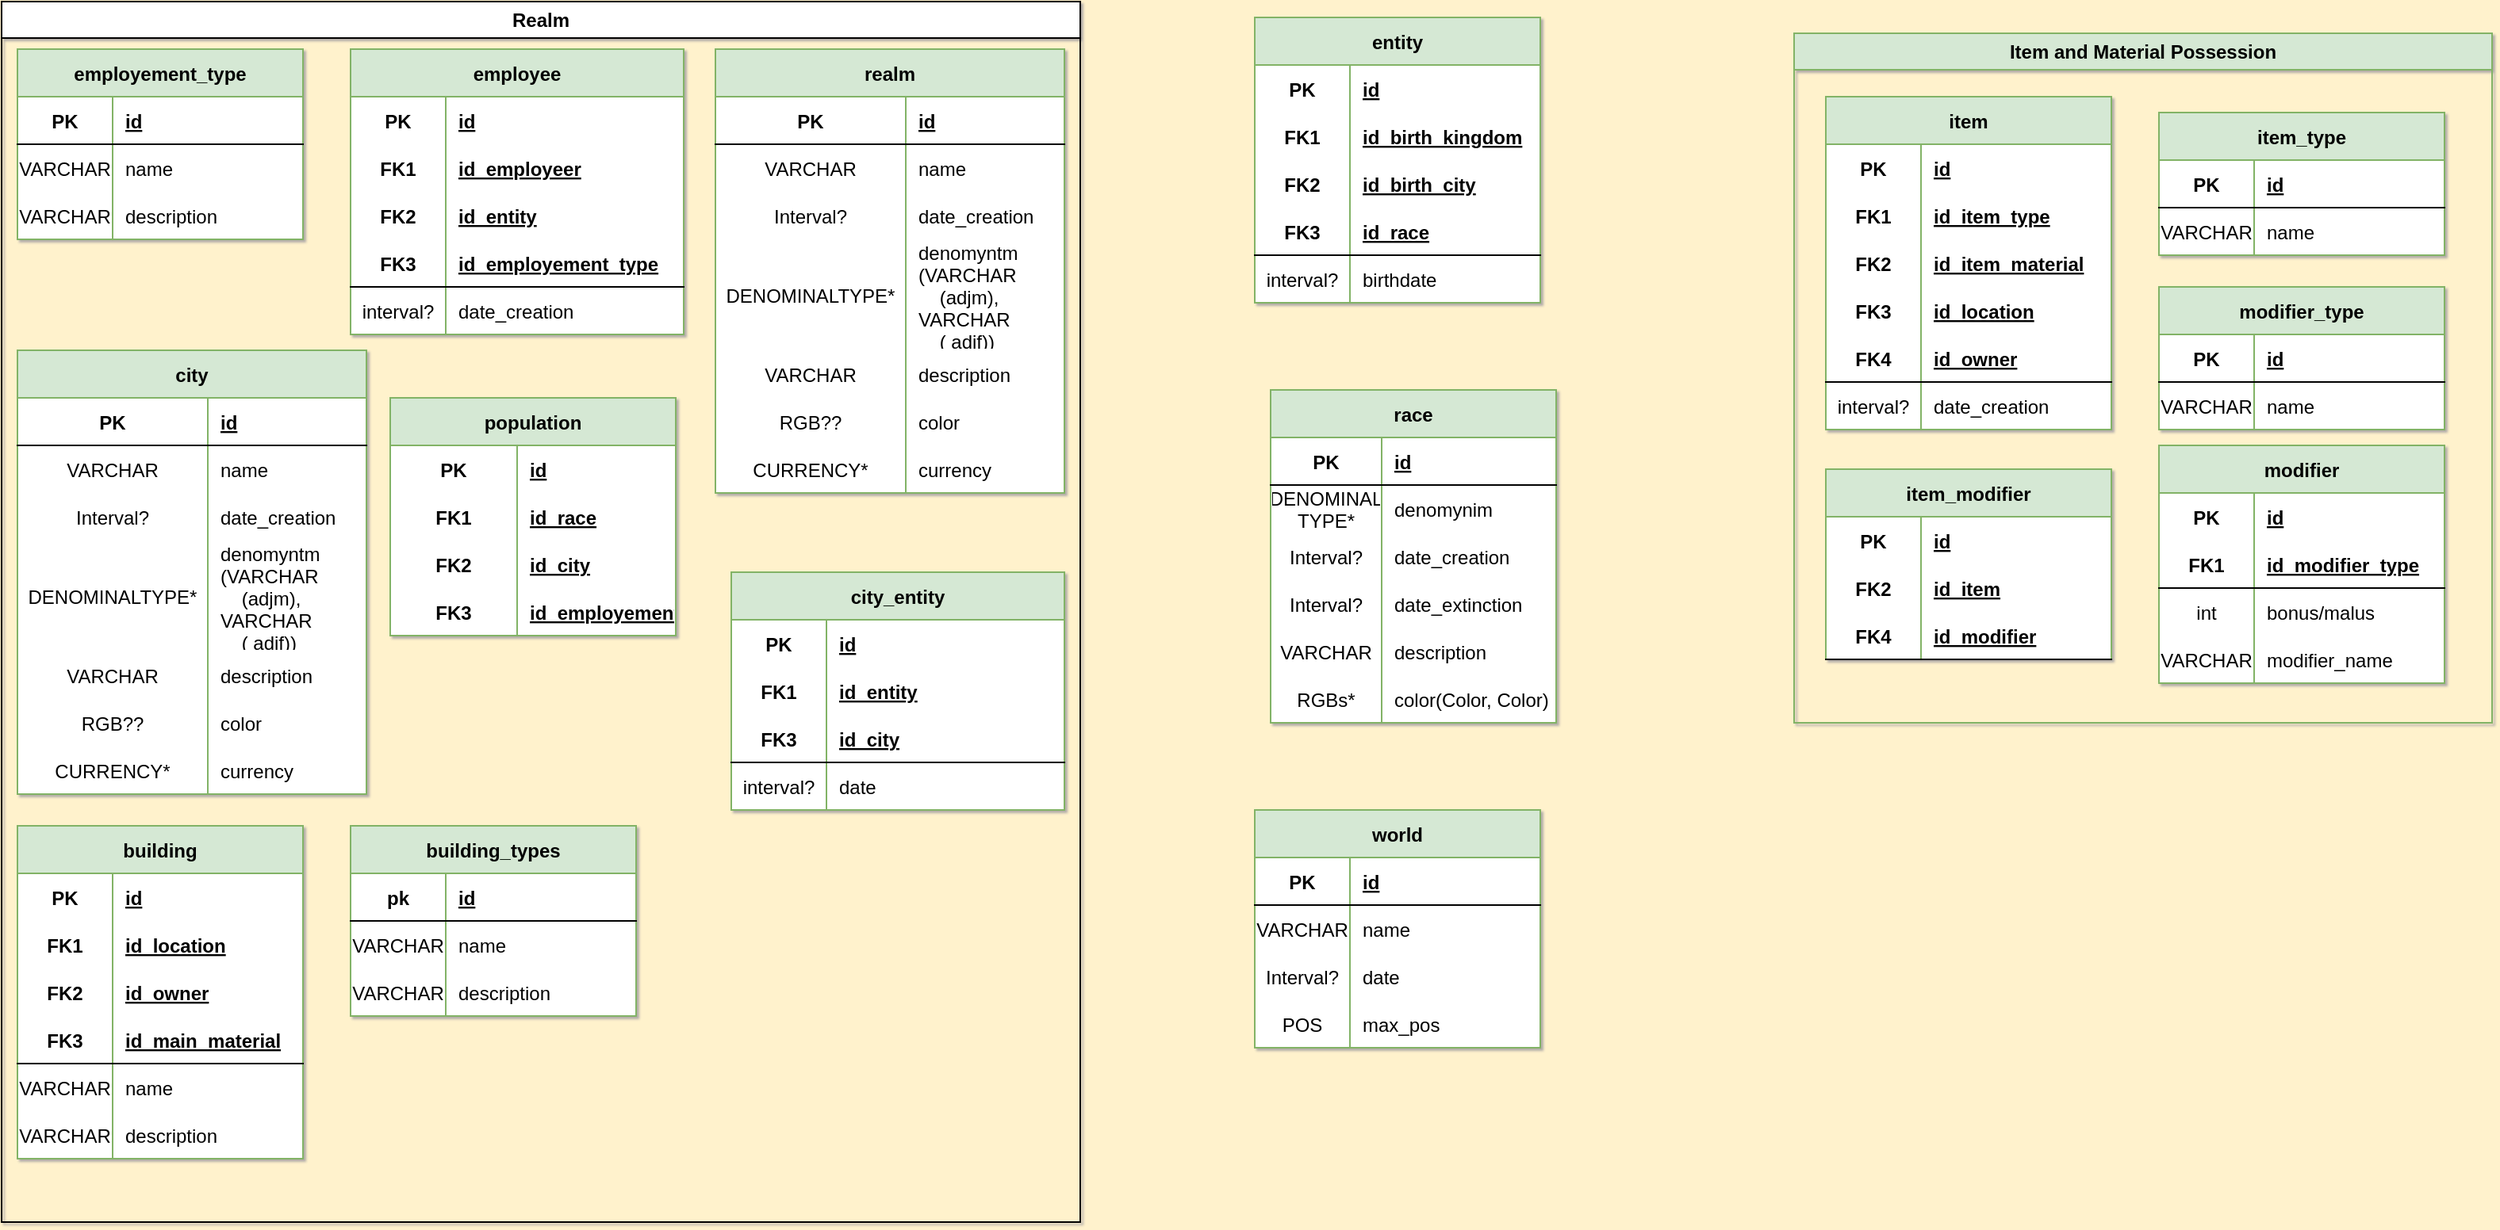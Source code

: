 <mxfile version="20.8.10" type="device" pages="2"><diagram id="R2lEEEUBdFMjLlhIrx00" name="ER Model"><mxGraphModel dx="1418" dy="820" grid="1" gridSize="10" guides="1" tooltips="1" connect="1" arrows="1" fold="1" page="1" pageScale="1" pageWidth="850" pageHeight="1100" background="#FFF2CC" math="0" shadow="1" extFonts="Permanent Marker^https://fonts.googleapis.com/css?family=Permanent+Marker"><root><mxCell id="0"/><mxCell id="1" parent="0"/><mxCell id="3xjCkBTrgsJ2jPgQf90x-1" value="world" style="shape=table;startSize=30;container=1;collapsible=1;childLayout=tableLayout;fixedRows=1;rowLines=0;fontStyle=1;align=center;resizeLast=1;swimlaneFillColor=default;resizeLastRow=0;top=1;snapToPoint=0;labelBackgroundColor=none;fillColor=#d5e8d4;strokeColor=#82b366;" parent="1" vertex="1"><mxGeometry x="790" y="510" width="180" height="150" as="geometry"/></mxCell><mxCell id="3xjCkBTrgsJ2jPgQf90x-5" value="" style="shape=tableRow;horizontal=0;startSize=0;swimlaneHead=0;swimlaneBody=0;fillColor=none;collapsible=0;dropTarget=0;points=[[0,0.5],[1,0.5]];portConstraint=eastwest;top=0;left=0;right=0;bottom=1;swimlaneFillColor=default;" parent="3xjCkBTrgsJ2jPgQf90x-1" vertex="1"><mxGeometry y="30" width="180" height="30" as="geometry"/></mxCell><mxCell id="3xjCkBTrgsJ2jPgQf90x-6" value="PK" style="shape=partialRectangle;connectable=0;fillColor=none;top=0;left=0;bottom=0;right=0;fontStyle=1;overflow=hidden;swimlaneFillColor=default;" parent="3xjCkBTrgsJ2jPgQf90x-5" vertex="1"><mxGeometry width="60" height="30" as="geometry"><mxRectangle width="60" height="30" as="alternateBounds"/></mxGeometry></mxCell><mxCell id="3xjCkBTrgsJ2jPgQf90x-7" value="id" style="shape=partialRectangle;connectable=0;fillColor=none;top=0;left=0;bottom=0;right=0;align=left;spacingLeft=6;fontStyle=5;overflow=hidden;swimlaneFillColor=default;" parent="3xjCkBTrgsJ2jPgQf90x-5" vertex="1"><mxGeometry x="60" width="120" height="30" as="geometry"><mxRectangle width="120" height="30" as="alternateBounds"/></mxGeometry></mxCell><mxCell id="3xjCkBTrgsJ2jPgQf90x-8" value="" style="shape=tableRow;horizontal=0;startSize=0;swimlaneHead=0;swimlaneBody=0;fillColor=none;collapsible=0;dropTarget=0;points=[[0,0.5],[1,0.5]];portConstraint=eastwest;top=0;left=0;right=0;bottom=0;swimlaneFillColor=default;" parent="3xjCkBTrgsJ2jPgQf90x-1" vertex="1"><mxGeometry y="60" width="180" height="30" as="geometry"/></mxCell><mxCell id="3xjCkBTrgsJ2jPgQf90x-9" value="VARCHAR" style="shape=partialRectangle;connectable=0;fillColor=none;top=0;left=0;bottom=0;right=0;editable=1;overflow=hidden;swimlaneFillColor=default;" parent="3xjCkBTrgsJ2jPgQf90x-8" vertex="1"><mxGeometry width="60" height="30" as="geometry"><mxRectangle width="60" height="30" as="alternateBounds"/></mxGeometry></mxCell><mxCell id="3xjCkBTrgsJ2jPgQf90x-10" value="name" style="shape=partialRectangle;connectable=0;fillColor=none;top=0;left=0;bottom=0;right=0;align=left;spacingLeft=6;overflow=hidden;swimlaneFillColor=default;" parent="3xjCkBTrgsJ2jPgQf90x-8" vertex="1"><mxGeometry x="60" width="120" height="30" as="geometry"><mxRectangle width="120" height="30" as="alternateBounds"/></mxGeometry></mxCell><mxCell id="3xjCkBTrgsJ2jPgQf90x-50" style="shape=tableRow;horizontal=0;startSize=0;swimlaneHead=0;swimlaneBody=0;fillColor=none;collapsible=0;dropTarget=0;points=[[0,0.5],[1,0.5]];portConstraint=eastwest;top=0;left=0;right=0;bottom=0;swimlaneFillColor=default;" parent="3xjCkBTrgsJ2jPgQf90x-1" vertex="1"><mxGeometry y="90" width="180" height="30" as="geometry"/></mxCell><mxCell id="3xjCkBTrgsJ2jPgQf90x-51" value="Interval?" style="shape=partialRectangle;connectable=0;fillColor=none;top=0;left=0;bottom=0;right=0;editable=1;overflow=hidden;swimlaneFillColor=default;" parent="3xjCkBTrgsJ2jPgQf90x-50" vertex="1"><mxGeometry width="60" height="30" as="geometry"><mxRectangle width="60" height="30" as="alternateBounds"/></mxGeometry></mxCell><mxCell id="3xjCkBTrgsJ2jPgQf90x-52" value="date" style="shape=partialRectangle;connectable=0;fillColor=none;top=0;left=0;bottom=0;right=0;align=left;spacingLeft=6;overflow=hidden;swimlaneFillColor=default;" parent="3xjCkBTrgsJ2jPgQf90x-50" vertex="1"><mxGeometry x="60" width="120" height="30" as="geometry"><mxRectangle width="120" height="30" as="alternateBounds"/></mxGeometry></mxCell><mxCell id="QYkSTKwkMega1iVzGDFR-2" style="shape=tableRow;horizontal=0;startSize=0;swimlaneHead=0;swimlaneBody=0;fillColor=none;collapsible=0;dropTarget=0;points=[[0,0.5],[1,0.5]];portConstraint=eastwest;top=0;left=0;right=0;bottom=0;swimlaneFillColor=default;" parent="3xjCkBTrgsJ2jPgQf90x-1" vertex="1"><mxGeometry y="120" width="180" height="30" as="geometry"/></mxCell><mxCell id="QYkSTKwkMega1iVzGDFR-3" value="POS" style="shape=partialRectangle;connectable=0;fillColor=none;top=0;left=0;bottom=0;right=0;editable=1;overflow=hidden;swimlaneFillColor=default;" parent="QYkSTKwkMega1iVzGDFR-2" vertex="1"><mxGeometry width="60" height="30" as="geometry"><mxRectangle width="60" height="30" as="alternateBounds"/></mxGeometry></mxCell><mxCell id="QYkSTKwkMega1iVzGDFR-4" value="max_pos" style="shape=partialRectangle;connectable=0;fillColor=none;top=0;left=0;bottom=0;right=0;align=left;spacingLeft=6;overflow=hidden;swimlaneFillColor=default;" parent="QYkSTKwkMega1iVzGDFR-2" vertex="1"><mxGeometry x="60" width="120" height="30" as="geometry"><mxRectangle width="120" height="30" as="alternateBounds"/></mxGeometry></mxCell><mxCell id="7rjtx8yRti8-dRQVsHNR-1" value="employement_type" style="shape=table;startSize=30;container=1;collapsible=1;childLayout=tableLayout;fixedRows=1;rowLines=0;fontStyle=1;align=center;resizeLast=1;swimlaneFillColor=default;resizeLastRow=0;top=1;snapToPoint=0;labelBackgroundColor=none;fillColor=#d5e8d4;strokeColor=#82b366;" parent="1" vertex="1"><mxGeometry x="10" y="30" width="180" height="120" as="geometry"/></mxCell><mxCell id="7rjtx8yRti8-dRQVsHNR-2" value="" style="shape=tableRow;horizontal=0;startSize=0;swimlaneHead=0;swimlaneBody=0;fillColor=none;collapsible=0;dropTarget=0;points=[[0,0.5],[1,0.5]];portConstraint=eastwest;top=0;left=0;right=0;bottom=1;swimlaneFillColor=default;" parent="7rjtx8yRti8-dRQVsHNR-1" vertex="1"><mxGeometry y="30" width="180" height="30" as="geometry"/></mxCell><mxCell id="7rjtx8yRti8-dRQVsHNR-3" value="PK" style="shape=partialRectangle;connectable=0;fillColor=none;top=0;left=0;bottom=0;right=0;fontStyle=1;overflow=hidden;swimlaneFillColor=default;" parent="7rjtx8yRti8-dRQVsHNR-2" vertex="1"><mxGeometry width="60" height="30" as="geometry"><mxRectangle width="60" height="30" as="alternateBounds"/></mxGeometry></mxCell><mxCell id="7rjtx8yRti8-dRQVsHNR-4" value="id" style="shape=partialRectangle;connectable=0;fillColor=none;top=0;left=0;bottom=0;right=0;align=left;spacingLeft=6;fontStyle=5;overflow=hidden;swimlaneFillColor=default;" parent="7rjtx8yRti8-dRQVsHNR-2" vertex="1"><mxGeometry x="60" width="120" height="30" as="geometry"><mxRectangle width="120" height="30" as="alternateBounds"/></mxGeometry></mxCell><mxCell id="7rjtx8yRti8-dRQVsHNR-5" value="" style="shape=tableRow;horizontal=0;startSize=0;swimlaneHead=0;swimlaneBody=0;fillColor=none;collapsible=0;dropTarget=0;points=[[0,0.5],[1,0.5]];portConstraint=eastwest;top=0;left=0;right=0;bottom=0;swimlaneFillColor=default;" parent="7rjtx8yRti8-dRQVsHNR-1" vertex="1"><mxGeometry y="60" width="180" height="30" as="geometry"/></mxCell><mxCell id="7rjtx8yRti8-dRQVsHNR-6" value="VARCHAR" style="shape=partialRectangle;connectable=0;fillColor=none;top=0;left=0;bottom=0;right=0;editable=1;overflow=hidden;swimlaneFillColor=default;" parent="7rjtx8yRti8-dRQVsHNR-5" vertex="1"><mxGeometry width="60" height="30" as="geometry"><mxRectangle width="60" height="30" as="alternateBounds"/></mxGeometry></mxCell><mxCell id="7rjtx8yRti8-dRQVsHNR-7" value="name" style="shape=partialRectangle;connectable=0;fillColor=none;top=0;left=0;bottom=0;right=0;align=left;spacingLeft=6;overflow=hidden;swimlaneFillColor=default;" parent="7rjtx8yRti8-dRQVsHNR-5" vertex="1"><mxGeometry x="60" width="120" height="30" as="geometry"><mxRectangle width="120" height="30" as="alternateBounds"/></mxGeometry></mxCell><mxCell id="7rjtx8yRti8-dRQVsHNR-34" style="shape=tableRow;horizontal=0;startSize=0;swimlaneHead=0;swimlaneBody=0;fillColor=none;collapsible=0;dropTarget=0;points=[[0,0.5],[1,0.5]];portConstraint=eastwest;top=0;left=0;right=0;bottom=0;swimlaneFillColor=default;" parent="7rjtx8yRti8-dRQVsHNR-1" vertex="1"><mxGeometry y="90" width="180" height="30" as="geometry"/></mxCell><mxCell id="7rjtx8yRti8-dRQVsHNR-35" value="VARCHAR" style="shape=partialRectangle;connectable=0;fillColor=none;top=0;left=0;bottom=0;right=0;editable=1;overflow=hidden;swimlaneFillColor=default;" parent="7rjtx8yRti8-dRQVsHNR-34" vertex="1"><mxGeometry width="60" height="30" as="geometry"><mxRectangle width="60" height="30" as="alternateBounds"/></mxGeometry></mxCell><mxCell id="7rjtx8yRti8-dRQVsHNR-36" value="description" style="shape=partialRectangle;connectable=0;fillColor=none;top=0;left=0;bottom=0;right=0;align=left;spacingLeft=6;overflow=hidden;swimlaneFillColor=default;" parent="7rjtx8yRti8-dRQVsHNR-34" vertex="1"><mxGeometry x="60" width="120" height="30" as="geometry"><mxRectangle width="120" height="30" as="alternateBounds"/></mxGeometry></mxCell><mxCell id="7rjtx8yRti8-dRQVsHNR-18" value="employee" style="shape=table;startSize=30;container=1;collapsible=1;childLayout=tableLayout;fixedRows=1;rowLines=0;fontStyle=1;align=center;resizeLast=1;fillColor=#d5e8d4;strokeColor=#82b366;swimlaneFillColor=default;labelBackgroundColor=none;" parent="1" vertex="1"><mxGeometry x="220" y="30" width="210" height="180" as="geometry"/></mxCell><mxCell id="7rjtx8yRti8-dRQVsHNR-19" value="" style="shape=tableRow;horizontal=0;startSize=0;swimlaneHead=0;swimlaneBody=0;fillColor=none;collapsible=0;dropTarget=0;points=[[0,0.5],[1,0.5]];portConstraint=eastwest;top=0;left=0;right=0;bottom=0;" parent="7rjtx8yRti8-dRQVsHNR-18" vertex="1"><mxGeometry y="30" width="210" height="30" as="geometry"/></mxCell><mxCell id="7rjtx8yRti8-dRQVsHNR-20" value="PK" style="shape=partialRectangle;connectable=0;fillColor=none;top=0;left=0;bottom=0;right=0;fontStyle=1;overflow=hidden;" parent="7rjtx8yRti8-dRQVsHNR-19" vertex="1"><mxGeometry width="60" height="30" as="geometry"><mxRectangle width="60" height="30" as="alternateBounds"/></mxGeometry></mxCell><mxCell id="7rjtx8yRti8-dRQVsHNR-21" value="id" style="shape=partialRectangle;connectable=0;fillColor=none;top=0;left=0;bottom=0;right=0;align=left;spacingLeft=6;fontStyle=5;overflow=hidden;" parent="7rjtx8yRti8-dRQVsHNR-19" vertex="1"><mxGeometry x="60" width="150" height="30" as="geometry"><mxRectangle width="150" height="30" as="alternateBounds"/></mxGeometry></mxCell><mxCell id="7rjtx8yRti8-dRQVsHNR-31" style="shape=tableRow;horizontal=0;startSize=0;swimlaneHead=0;swimlaneBody=0;fillColor=none;collapsible=0;dropTarget=0;points=[[0,0.5],[1,0.5]];portConstraint=eastwest;top=0;left=0;right=0;bottom=0;" parent="7rjtx8yRti8-dRQVsHNR-18" vertex="1"><mxGeometry y="60" width="210" height="30" as="geometry"/></mxCell><mxCell id="7rjtx8yRti8-dRQVsHNR-32" value="FK1" style="shape=partialRectangle;connectable=0;fillColor=none;top=0;left=0;bottom=0;right=0;fontStyle=1;overflow=hidden;" parent="7rjtx8yRti8-dRQVsHNR-31" vertex="1"><mxGeometry width="60" height="30" as="geometry"><mxRectangle width="60" height="30" as="alternateBounds"/></mxGeometry></mxCell><mxCell id="7rjtx8yRti8-dRQVsHNR-33" value="id_employeer" style="shape=partialRectangle;connectable=0;fillColor=none;top=0;left=0;bottom=0;right=0;align=left;spacingLeft=6;fontStyle=5;overflow=hidden;" parent="7rjtx8yRti8-dRQVsHNR-31" vertex="1"><mxGeometry x="60" width="150" height="30" as="geometry"><mxRectangle width="150" height="30" as="alternateBounds"/></mxGeometry></mxCell><mxCell id="hwvZygdJosMJaHFWii5_-1" style="shape=tableRow;horizontal=0;startSize=0;swimlaneHead=0;swimlaneBody=0;fillColor=none;collapsible=0;dropTarget=0;points=[[0,0.5],[1,0.5]];portConstraint=eastwest;top=0;left=0;right=0;bottom=0;" parent="7rjtx8yRti8-dRQVsHNR-18" vertex="1"><mxGeometry y="90" width="210" height="30" as="geometry"/></mxCell><mxCell id="hwvZygdJosMJaHFWii5_-2" value="FK2" style="shape=partialRectangle;connectable=0;fillColor=none;top=0;left=0;bottom=0;right=0;fontStyle=1;overflow=hidden;" parent="hwvZygdJosMJaHFWii5_-1" vertex="1"><mxGeometry width="60" height="30" as="geometry"><mxRectangle width="60" height="30" as="alternateBounds"/></mxGeometry></mxCell><mxCell id="hwvZygdJosMJaHFWii5_-3" value="id_entity" style="shape=partialRectangle;connectable=0;fillColor=none;top=0;left=0;bottom=0;right=0;align=left;spacingLeft=6;fontStyle=5;overflow=hidden;" parent="hwvZygdJosMJaHFWii5_-1" vertex="1"><mxGeometry x="60" width="150" height="30" as="geometry"><mxRectangle width="150" height="30" as="alternateBounds"/></mxGeometry></mxCell><mxCell id="7rjtx8yRti8-dRQVsHNR-22" value="" style="shape=tableRow;horizontal=0;startSize=0;swimlaneHead=0;swimlaneBody=0;fillColor=none;collapsible=0;dropTarget=0;points=[[0,0.5],[1,0.5]];portConstraint=eastwest;top=0;left=0;right=0;bottom=1;" parent="7rjtx8yRti8-dRQVsHNR-18" vertex="1"><mxGeometry y="120" width="210" height="30" as="geometry"/></mxCell><mxCell id="7rjtx8yRti8-dRQVsHNR-23" value="FK3" style="shape=partialRectangle;connectable=0;fillColor=none;top=0;left=0;bottom=0;right=0;fontStyle=1;overflow=hidden;" parent="7rjtx8yRti8-dRQVsHNR-22" vertex="1"><mxGeometry width="60" height="30" as="geometry"><mxRectangle width="60" height="30" as="alternateBounds"/></mxGeometry></mxCell><mxCell id="7rjtx8yRti8-dRQVsHNR-24" value="id_employement_type" style="shape=partialRectangle;connectable=0;fillColor=none;top=0;left=0;bottom=0;right=0;align=left;spacingLeft=6;fontStyle=5;overflow=hidden;" parent="7rjtx8yRti8-dRQVsHNR-22" vertex="1"><mxGeometry x="60" width="150" height="30" as="geometry"><mxRectangle width="150" height="30" as="alternateBounds"/></mxGeometry></mxCell><mxCell id="7rjtx8yRti8-dRQVsHNR-25" value="" style="shape=tableRow;horizontal=0;startSize=0;swimlaneHead=0;swimlaneBody=0;fillColor=none;collapsible=0;dropTarget=0;points=[[0,0.5],[1,0.5]];portConstraint=eastwest;top=0;left=0;right=0;bottom=0;" parent="7rjtx8yRti8-dRQVsHNR-18" vertex="1"><mxGeometry y="150" width="210" height="30" as="geometry"/></mxCell><mxCell id="7rjtx8yRti8-dRQVsHNR-26" value="interval?" style="shape=partialRectangle;connectable=0;fillColor=none;top=0;left=0;bottom=0;right=0;editable=1;overflow=hidden;" parent="7rjtx8yRti8-dRQVsHNR-25" vertex="1"><mxGeometry width="60" height="30" as="geometry"><mxRectangle width="60" height="30" as="alternateBounds"/></mxGeometry></mxCell><mxCell id="7rjtx8yRti8-dRQVsHNR-27" value="date_creation" style="shape=partialRectangle;connectable=0;fillColor=none;top=0;left=0;bottom=0;right=0;align=left;spacingLeft=6;overflow=hidden;" parent="7rjtx8yRti8-dRQVsHNR-25" vertex="1"><mxGeometry x="60" width="150" height="30" as="geometry"><mxRectangle width="150" height="30" as="alternateBounds"/></mxGeometry></mxCell><mxCell id="eKJKEKHgmM7oft8n_l-V-1" value="race" style="shape=table;startSize=30;container=1;collapsible=1;childLayout=tableLayout;fixedRows=1;rowLines=0;fontStyle=1;align=center;resizeLast=1;fillColor=#d5e8d4;strokeColor=#82b366;swimlaneFillColor=default;labelBackgroundColor=none;" parent="1" vertex="1"><mxGeometry x="800" y="245" width="180" height="210" as="geometry"/></mxCell><mxCell id="eKJKEKHgmM7oft8n_l-V-5" value="" style="shape=tableRow;horizontal=0;startSize=0;swimlaneHead=0;swimlaneBody=0;fillColor=none;collapsible=0;dropTarget=0;points=[[0,0.5],[1,0.5]];portConstraint=eastwest;top=0;left=0;right=0;bottom=1;" parent="eKJKEKHgmM7oft8n_l-V-1" vertex="1"><mxGeometry y="30" width="180" height="30" as="geometry"/></mxCell><mxCell id="eKJKEKHgmM7oft8n_l-V-6" value="PK" style="shape=partialRectangle;connectable=0;fillColor=none;top=0;left=0;bottom=0;right=0;fontStyle=1;overflow=hidden;" parent="eKJKEKHgmM7oft8n_l-V-5" vertex="1"><mxGeometry width="70" height="30" as="geometry"><mxRectangle width="70" height="30" as="alternateBounds"/></mxGeometry></mxCell><mxCell id="eKJKEKHgmM7oft8n_l-V-7" value="id" style="shape=partialRectangle;connectable=0;fillColor=none;top=0;left=0;bottom=0;right=0;align=left;spacingLeft=6;fontStyle=5;overflow=hidden;" parent="eKJKEKHgmM7oft8n_l-V-5" vertex="1"><mxGeometry x="70" width="110" height="30" as="geometry"><mxRectangle width="110" height="30" as="alternateBounds"/></mxGeometry></mxCell><mxCell id="eKJKEKHgmM7oft8n_l-V-8" value="" style="shape=tableRow;horizontal=0;startSize=0;swimlaneHead=0;swimlaneBody=0;fillColor=none;collapsible=0;dropTarget=0;points=[[0,0.5],[1,0.5]];portConstraint=eastwest;top=0;left=0;right=0;bottom=0;" parent="eKJKEKHgmM7oft8n_l-V-1" vertex="1"><mxGeometry y="60" width="180" height="30" as="geometry"/></mxCell><mxCell id="eKJKEKHgmM7oft8n_l-V-9" value="DENOMINAL&#10;TYPE*" style="shape=partialRectangle;connectable=0;fillColor=none;top=0;left=0;bottom=0;right=0;editable=1;overflow=hidden;" parent="eKJKEKHgmM7oft8n_l-V-8" vertex="1"><mxGeometry width="70" height="30" as="geometry"><mxRectangle width="70" height="30" as="alternateBounds"/></mxGeometry></mxCell><mxCell id="eKJKEKHgmM7oft8n_l-V-10" value="denomynim" style="shape=partialRectangle;connectable=0;fillColor=none;top=0;left=0;bottom=0;right=0;align=left;spacingLeft=6;overflow=hidden;" parent="eKJKEKHgmM7oft8n_l-V-8" vertex="1"><mxGeometry x="70" width="110" height="30" as="geometry"><mxRectangle width="110" height="30" as="alternateBounds"/></mxGeometry></mxCell><mxCell id="eKJKEKHgmM7oft8n_l-V-11" value="" style="shape=tableRow;horizontal=0;startSize=0;swimlaneHead=0;swimlaneBody=0;fillColor=none;collapsible=0;dropTarget=0;points=[[0,0.5],[1,0.5]];portConstraint=eastwest;top=0;left=0;right=0;bottom=0;" parent="eKJKEKHgmM7oft8n_l-V-1" vertex="1"><mxGeometry y="90" width="180" height="30" as="geometry"/></mxCell><mxCell id="eKJKEKHgmM7oft8n_l-V-12" value="Interval?" style="shape=partialRectangle;connectable=0;fillColor=none;top=0;left=0;bottom=0;right=0;editable=1;overflow=hidden;" parent="eKJKEKHgmM7oft8n_l-V-11" vertex="1"><mxGeometry width="70" height="30" as="geometry"><mxRectangle width="70" height="30" as="alternateBounds"/></mxGeometry></mxCell><mxCell id="eKJKEKHgmM7oft8n_l-V-13" value="date_creation" style="shape=partialRectangle;connectable=0;fillColor=none;top=0;left=0;bottom=0;right=0;align=left;spacingLeft=6;overflow=hidden;" parent="eKJKEKHgmM7oft8n_l-V-11" vertex="1"><mxGeometry x="70" width="110" height="30" as="geometry"><mxRectangle width="110" height="30" as="alternateBounds"/></mxGeometry></mxCell><mxCell id="eKJKEKHgmM7oft8n_l-V-14" style="shape=tableRow;horizontal=0;startSize=0;swimlaneHead=0;swimlaneBody=0;fillColor=none;collapsible=0;dropTarget=0;points=[[0,0.5],[1,0.5]];portConstraint=eastwest;top=0;left=0;right=0;bottom=0;" parent="eKJKEKHgmM7oft8n_l-V-1" vertex="1"><mxGeometry y="120" width="180" height="30" as="geometry"/></mxCell><mxCell id="eKJKEKHgmM7oft8n_l-V-15" value="Interval?" style="shape=partialRectangle;connectable=0;fillColor=none;top=0;left=0;bottom=0;right=0;editable=1;overflow=hidden;" parent="eKJKEKHgmM7oft8n_l-V-14" vertex="1"><mxGeometry width="70" height="30" as="geometry"><mxRectangle width="70" height="30" as="alternateBounds"/></mxGeometry></mxCell><mxCell id="eKJKEKHgmM7oft8n_l-V-16" value="date_extinction" style="shape=partialRectangle;connectable=0;fillColor=none;top=0;left=0;bottom=0;right=0;align=left;spacingLeft=6;overflow=hidden;" parent="eKJKEKHgmM7oft8n_l-V-14" vertex="1"><mxGeometry x="70" width="110" height="30" as="geometry"><mxRectangle width="110" height="30" as="alternateBounds"/></mxGeometry></mxCell><mxCell id="eKJKEKHgmM7oft8n_l-V-17" style="shape=tableRow;horizontal=0;startSize=0;swimlaneHead=0;swimlaneBody=0;fillColor=none;collapsible=0;dropTarget=0;points=[[0,0.5],[1,0.5]];portConstraint=eastwest;top=0;left=0;right=0;bottom=0;" parent="eKJKEKHgmM7oft8n_l-V-1" vertex="1"><mxGeometry y="150" width="180" height="30" as="geometry"/></mxCell><mxCell id="eKJKEKHgmM7oft8n_l-V-18" value="VARCHAR" style="shape=partialRectangle;connectable=0;fillColor=none;top=0;left=0;bottom=0;right=0;editable=1;overflow=hidden;" parent="eKJKEKHgmM7oft8n_l-V-17" vertex="1"><mxGeometry width="70" height="30" as="geometry"><mxRectangle width="70" height="30" as="alternateBounds"/></mxGeometry></mxCell><mxCell id="eKJKEKHgmM7oft8n_l-V-19" value="description" style="shape=partialRectangle;connectable=0;fillColor=none;top=0;left=0;bottom=0;right=0;align=left;spacingLeft=6;overflow=hidden;" parent="eKJKEKHgmM7oft8n_l-V-17" vertex="1"><mxGeometry x="70" width="110" height="30" as="geometry"><mxRectangle width="110" height="30" as="alternateBounds"/></mxGeometry></mxCell><mxCell id="eKJKEKHgmM7oft8n_l-V-23" style="shape=tableRow;horizontal=0;startSize=0;swimlaneHead=0;swimlaneBody=0;fillColor=none;collapsible=0;dropTarget=0;points=[[0,0.5],[1,0.5]];portConstraint=eastwest;top=0;left=0;right=0;bottom=0;" parent="eKJKEKHgmM7oft8n_l-V-1" vertex="1"><mxGeometry y="180" width="180" height="30" as="geometry"/></mxCell><mxCell id="eKJKEKHgmM7oft8n_l-V-24" value="RGBs*" style="shape=partialRectangle;connectable=0;fillColor=none;top=0;left=0;bottom=0;right=0;editable=1;overflow=hidden;" parent="eKJKEKHgmM7oft8n_l-V-23" vertex="1"><mxGeometry width="70" height="30" as="geometry"><mxRectangle width="70" height="30" as="alternateBounds"/></mxGeometry></mxCell><mxCell id="eKJKEKHgmM7oft8n_l-V-25" value="color(Color, Color)" style="shape=partialRectangle;connectable=0;fillColor=none;top=0;left=0;bottom=0;right=0;align=left;spacingLeft=6;overflow=hidden;" parent="eKJKEKHgmM7oft8n_l-V-23" vertex="1"><mxGeometry x="70" width="110" height="30" as="geometry"><mxRectangle width="110" height="30" as="alternateBounds"/></mxGeometry></mxCell><mxCell id="STmt-RY7g7fYHku99b3t-2" value="Realm" style="swimlane;whiteSpace=wrap;html=1;" parent="1" vertex="1"><mxGeometry width="680" height="770" as="geometry"/></mxCell><mxCell id="smRK5die7F3iApoxSbjw-1" value="city" style="shape=table;startSize=30;container=1;collapsible=1;childLayout=tableLayout;fixedRows=1;rowLines=0;fontStyle=1;align=center;resizeLast=1;swimlaneFillColor=default;resizeLastRow=0;top=1;snapToPoint=0;labelBackgroundColor=none;fillColor=#d5e8d4;strokeColor=#82b366;" parent="STmt-RY7g7fYHku99b3t-2" vertex="1"><mxGeometry x="10" y="220" width="220" height="280" as="geometry"/></mxCell><mxCell id="smRK5die7F3iApoxSbjw-2" value="" style="shape=tableRow;horizontal=0;startSize=0;swimlaneHead=0;swimlaneBody=0;fillColor=none;collapsible=0;dropTarget=0;points=[[0,0.5],[1,0.5]];portConstraint=eastwest;top=0;left=0;right=0;bottom=1;swimlaneFillColor=default;" parent="smRK5die7F3iApoxSbjw-1" vertex="1"><mxGeometry y="30" width="220" height="30" as="geometry"/></mxCell><mxCell id="smRK5die7F3iApoxSbjw-3" value="PK" style="shape=partialRectangle;connectable=0;fillColor=none;top=0;left=0;bottom=0;right=0;fontStyle=1;overflow=hidden;swimlaneFillColor=default;" parent="smRK5die7F3iApoxSbjw-2" vertex="1"><mxGeometry width="120" height="30" as="geometry"><mxRectangle width="120" height="30" as="alternateBounds"/></mxGeometry></mxCell><mxCell id="smRK5die7F3iApoxSbjw-4" value="id" style="shape=partialRectangle;connectable=0;fillColor=none;top=0;left=0;bottom=0;right=0;align=left;spacingLeft=6;fontStyle=5;overflow=hidden;swimlaneFillColor=default;" parent="smRK5die7F3iApoxSbjw-2" vertex="1"><mxGeometry x="120" width="100" height="30" as="geometry"><mxRectangle width="100" height="30" as="alternateBounds"/></mxGeometry></mxCell><mxCell id="smRK5die7F3iApoxSbjw-5" value="" style="shape=tableRow;horizontal=0;startSize=0;swimlaneHead=0;swimlaneBody=0;fillColor=none;collapsible=0;dropTarget=0;points=[[0,0.5],[1,0.5]];portConstraint=eastwest;top=0;left=0;right=0;bottom=0;swimlaneFillColor=default;" parent="smRK5die7F3iApoxSbjw-1" vertex="1"><mxGeometry y="60" width="220" height="30" as="geometry"/></mxCell><mxCell id="smRK5die7F3iApoxSbjw-6" value="VARCHAR" style="shape=partialRectangle;connectable=0;fillColor=none;top=0;left=0;bottom=0;right=0;editable=1;overflow=hidden;swimlaneFillColor=default;" parent="smRK5die7F3iApoxSbjw-5" vertex="1"><mxGeometry width="120" height="30" as="geometry"><mxRectangle width="120" height="30" as="alternateBounds"/></mxGeometry></mxCell><mxCell id="smRK5die7F3iApoxSbjw-7" value="name" style="shape=partialRectangle;connectable=0;fillColor=none;top=0;left=0;bottom=0;right=0;align=left;spacingLeft=6;overflow=hidden;swimlaneFillColor=default;" parent="smRK5die7F3iApoxSbjw-5" vertex="1"><mxGeometry x="120" width="100" height="30" as="geometry"><mxRectangle width="100" height="30" as="alternateBounds"/></mxGeometry></mxCell><mxCell id="smRK5die7F3iApoxSbjw-8" style="shape=tableRow;horizontal=0;startSize=0;swimlaneHead=0;swimlaneBody=0;fillColor=none;collapsible=0;dropTarget=0;points=[[0,0.5],[1,0.5]];portConstraint=eastwest;top=0;left=0;right=0;bottom=0;swimlaneFillColor=default;" parent="smRK5die7F3iApoxSbjw-1" vertex="1"><mxGeometry y="90" width="220" height="30" as="geometry"/></mxCell><mxCell id="smRK5die7F3iApoxSbjw-9" value="Interval?" style="shape=partialRectangle;connectable=0;fillColor=none;top=0;left=0;bottom=0;right=0;editable=1;overflow=hidden;swimlaneFillColor=default;" parent="smRK5die7F3iApoxSbjw-8" vertex="1"><mxGeometry width="120" height="30" as="geometry"><mxRectangle width="120" height="30" as="alternateBounds"/></mxGeometry></mxCell><mxCell id="smRK5die7F3iApoxSbjw-10" value="date_creation" style="shape=partialRectangle;connectable=0;fillColor=none;top=0;left=0;bottom=0;right=0;align=left;spacingLeft=6;overflow=hidden;swimlaneFillColor=default;" parent="smRK5die7F3iApoxSbjw-8" vertex="1"><mxGeometry x="120" width="100" height="30" as="geometry"><mxRectangle width="100" height="30" as="alternateBounds"/></mxGeometry></mxCell><mxCell id="smRK5die7F3iApoxSbjw-11" style="shape=tableRow;horizontal=0;startSize=0;swimlaneHead=0;swimlaneBody=0;fillColor=none;collapsible=0;dropTarget=0;points=[[0,0.5],[1,0.5]];portConstraint=eastwest;top=0;left=0;right=0;bottom=0;swimlaneFillColor=default;" parent="smRK5die7F3iApoxSbjw-1" vertex="1"><mxGeometry y="120" width="220" height="70" as="geometry"/></mxCell><mxCell id="smRK5die7F3iApoxSbjw-12" value="DENOMINALTYPE*" style="shape=partialRectangle;connectable=0;fillColor=none;top=0;left=0;bottom=0;right=0;editable=1;overflow=hidden;swimlaneFillColor=default;" parent="smRK5die7F3iApoxSbjw-11" vertex="1"><mxGeometry width="120" height="70" as="geometry"><mxRectangle width="120" height="70" as="alternateBounds"/></mxGeometry></mxCell><mxCell id="smRK5die7F3iApoxSbjw-13" value="denomyntm&#10;(VARCHAR&#10;    (adjm),&#10;VARCHAR&#10;    ( adjf))" style="shape=partialRectangle;connectable=0;fillColor=none;top=0;left=0;bottom=0;right=0;align=left;spacingLeft=6;overflow=hidden;swimlaneFillColor=default;" parent="smRK5die7F3iApoxSbjw-11" vertex="1"><mxGeometry x="120" width="100" height="70" as="geometry"><mxRectangle width="100" height="70" as="alternateBounds"/></mxGeometry></mxCell><mxCell id="smRK5die7F3iApoxSbjw-14" style="shape=tableRow;horizontal=0;startSize=0;swimlaneHead=0;swimlaneBody=0;fillColor=none;collapsible=0;dropTarget=0;points=[[0,0.5],[1,0.5]];portConstraint=eastwest;top=0;left=0;right=0;bottom=0;swimlaneFillColor=default;" parent="smRK5die7F3iApoxSbjw-1" vertex="1"><mxGeometry y="190" width="220" height="30" as="geometry"/></mxCell><mxCell id="smRK5die7F3iApoxSbjw-15" value="VARCHAR" style="shape=partialRectangle;connectable=0;fillColor=none;top=0;left=0;bottom=0;right=0;editable=1;overflow=hidden;swimlaneFillColor=default;" parent="smRK5die7F3iApoxSbjw-14" vertex="1"><mxGeometry width="120" height="30" as="geometry"><mxRectangle width="120" height="30" as="alternateBounds"/></mxGeometry></mxCell><mxCell id="smRK5die7F3iApoxSbjw-16" value="description" style="shape=partialRectangle;connectable=0;fillColor=none;top=0;left=0;bottom=0;right=0;align=left;spacingLeft=6;overflow=hidden;swimlaneFillColor=default;" parent="smRK5die7F3iApoxSbjw-14" vertex="1"><mxGeometry x="120" width="100" height="30" as="geometry"><mxRectangle width="100" height="30" as="alternateBounds"/></mxGeometry></mxCell><mxCell id="smRK5die7F3iApoxSbjw-17" style="shape=tableRow;horizontal=0;startSize=0;swimlaneHead=0;swimlaneBody=0;fillColor=none;collapsible=0;dropTarget=0;points=[[0,0.5],[1,0.5]];portConstraint=eastwest;top=0;left=0;right=0;bottom=0;swimlaneFillColor=default;" parent="smRK5die7F3iApoxSbjw-1" vertex="1"><mxGeometry y="220" width="220" height="30" as="geometry"/></mxCell><mxCell id="smRK5die7F3iApoxSbjw-18" value="RGB??" style="shape=partialRectangle;connectable=0;fillColor=none;top=0;left=0;bottom=0;right=0;editable=1;overflow=hidden;swimlaneFillColor=default;" parent="smRK5die7F3iApoxSbjw-17" vertex="1"><mxGeometry width="120" height="30" as="geometry"><mxRectangle width="120" height="30" as="alternateBounds"/></mxGeometry></mxCell><mxCell id="smRK5die7F3iApoxSbjw-19" value="color" style="shape=partialRectangle;connectable=0;fillColor=none;top=0;left=0;bottom=0;right=0;align=left;spacingLeft=6;overflow=hidden;swimlaneFillColor=default;" parent="smRK5die7F3iApoxSbjw-17" vertex="1"><mxGeometry x="120" width="100" height="30" as="geometry"><mxRectangle width="100" height="30" as="alternateBounds"/></mxGeometry></mxCell><mxCell id="smRK5die7F3iApoxSbjw-20" style="shape=tableRow;horizontal=0;startSize=0;swimlaneHead=0;swimlaneBody=0;fillColor=none;collapsible=0;dropTarget=0;points=[[0,0.5],[1,0.5]];portConstraint=eastwest;top=0;left=0;right=0;bottom=0;swimlaneFillColor=default;" parent="smRK5die7F3iApoxSbjw-1" vertex="1"><mxGeometry y="250" width="220" height="30" as="geometry"/></mxCell><mxCell id="smRK5die7F3iApoxSbjw-21" value="CURRENCY*" style="shape=partialRectangle;connectable=0;fillColor=none;top=0;left=0;bottom=0;right=0;editable=1;overflow=hidden;swimlaneFillColor=default;" parent="smRK5die7F3iApoxSbjw-20" vertex="1"><mxGeometry width="120" height="30" as="geometry"><mxRectangle width="120" height="30" as="alternateBounds"/></mxGeometry></mxCell><mxCell id="smRK5die7F3iApoxSbjw-22" value="currency" style="shape=partialRectangle;connectable=0;fillColor=none;top=0;left=0;bottom=0;right=0;align=left;spacingLeft=6;overflow=hidden;swimlaneFillColor=default;" parent="smRK5die7F3iApoxSbjw-20" vertex="1"><mxGeometry x="120" width="100" height="30" as="geometry"><mxRectangle width="100" height="30" as="alternateBounds"/></mxGeometry></mxCell><mxCell id="hwvZygdJosMJaHFWii5_-7" value="population" style="shape=table;startSize=30;container=1;collapsible=1;childLayout=tableLayout;fixedRows=1;rowLines=0;fontStyle=1;align=center;resizeLast=1;fillColor=#d5e8d4;strokeColor=#82b366;swimlaneFillColor=default;labelBackgroundColor=none;" parent="STmt-RY7g7fYHku99b3t-2" vertex="1"><mxGeometry x="245" y="250" width="180" height="150" as="geometry"/></mxCell><mxCell id="hwvZygdJosMJaHFWii5_-8" value="" style="shape=tableRow;horizontal=0;startSize=0;swimlaneHead=0;swimlaneBody=0;fillColor=none;collapsible=0;dropTarget=0;points=[[0,0.5],[1,0.5]];portConstraint=eastwest;top=0;left=0;right=0;bottom=0;" parent="hwvZygdJosMJaHFWii5_-7" vertex="1"><mxGeometry y="30" width="180" height="30" as="geometry"/></mxCell><mxCell id="hwvZygdJosMJaHFWii5_-9" value="PK" style="shape=partialRectangle;connectable=0;fillColor=none;top=0;left=0;bottom=0;right=0;fontStyle=1;overflow=hidden;" parent="hwvZygdJosMJaHFWii5_-8" vertex="1"><mxGeometry width="80" height="30" as="geometry"><mxRectangle width="80" height="30" as="alternateBounds"/></mxGeometry></mxCell><mxCell id="hwvZygdJosMJaHFWii5_-10" value="id" style="shape=partialRectangle;connectable=0;fillColor=none;top=0;left=0;bottom=0;right=0;align=left;spacingLeft=6;fontStyle=5;overflow=hidden;" parent="hwvZygdJosMJaHFWii5_-8" vertex="1"><mxGeometry x="80" width="100" height="30" as="geometry"><mxRectangle width="100" height="30" as="alternateBounds"/></mxGeometry></mxCell><mxCell id="hwvZygdJosMJaHFWii5_-23" style="shape=tableRow;horizontal=0;startSize=0;swimlaneHead=0;swimlaneBody=0;fillColor=none;collapsible=0;dropTarget=0;points=[[0,0.5],[1,0.5]];portConstraint=eastwest;top=0;left=0;right=0;bottom=0;" parent="hwvZygdJosMJaHFWii5_-7" vertex="1"><mxGeometry y="60" width="180" height="30" as="geometry"/></mxCell><mxCell id="hwvZygdJosMJaHFWii5_-24" value="FK1" style="shape=partialRectangle;connectable=0;fillColor=none;top=0;left=0;bottom=0;right=0;fontStyle=1;overflow=hidden;" parent="hwvZygdJosMJaHFWii5_-23" vertex="1"><mxGeometry width="80" height="30" as="geometry"><mxRectangle width="80" height="30" as="alternateBounds"/></mxGeometry></mxCell><mxCell id="hwvZygdJosMJaHFWii5_-25" value="id_race" style="shape=partialRectangle;connectable=0;fillColor=none;top=0;left=0;bottom=0;right=0;align=left;spacingLeft=6;fontStyle=5;overflow=hidden;" parent="hwvZygdJosMJaHFWii5_-23" vertex="1"><mxGeometry x="80" width="100" height="30" as="geometry"><mxRectangle width="100" height="30" as="alternateBounds"/></mxGeometry></mxCell><mxCell id="smRK5die7F3iApoxSbjw-26" style="shape=tableRow;horizontal=0;startSize=0;swimlaneHead=0;swimlaneBody=0;fillColor=none;collapsible=0;dropTarget=0;points=[[0,0.5],[1,0.5]];portConstraint=eastwest;top=0;left=0;right=0;bottom=0;" parent="hwvZygdJosMJaHFWii5_-7" vertex="1"><mxGeometry y="90" width="180" height="30" as="geometry"/></mxCell><mxCell id="smRK5die7F3iApoxSbjw-27" value="FK2" style="shape=partialRectangle;connectable=0;fillColor=none;top=0;left=0;bottom=0;right=0;fontStyle=1;overflow=hidden;" parent="smRK5die7F3iApoxSbjw-26" vertex="1"><mxGeometry width="80" height="30" as="geometry"><mxRectangle width="80" height="30" as="alternateBounds"/></mxGeometry></mxCell><mxCell id="smRK5die7F3iApoxSbjw-28" value="id_city" style="shape=partialRectangle;connectable=0;fillColor=none;top=0;left=0;bottom=0;right=0;align=left;spacingLeft=6;fontStyle=5;overflow=hidden;" parent="smRK5die7F3iApoxSbjw-26" vertex="1"><mxGeometry x="80" width="100" height="30" as="geometry"><mxRectangle width="100" height="30" as="alternateBounds"/></mxGeometry></mxCell><mxCell id="STmt-RY7g7fYHku99b3t-54" style="shape=tableRow;horizontal=0;startSize=0;swimlaneHead=0;swimlaneBody=0;fillColor=none;collapsible=0;dropTarget=0;points=[[0,0.5],[1,0.5]];portConstraint=eastwest;top=0;left=0;right=0;bottom=0;" parent="hwvZygdJosMJaHFWii5_-7" vertex="1"><mxGeometry y="120" width="180" height="30" as="geometry"/></mxCell><mxCell id="STmt-RY7g7fYHku99b3t-55" value="FK3" style="shape=partialRectangle;connectable=0;fillColor=none;top=0;left=0;bottom=0;right=0;fontStyle=1;overflow=hidden;" parent="STmt-RY7g7fYHku99b3t-54" vertex="1"><mxGeometry width="80" height="30" as="geometry"><mxRectangle width="80" height="30" as="alternateBounds"/></mxGeometry></mxCell><mxCell id="STmt-RY7g7fYHku99b3t-56" value="id_employement" style="shape=partialRectangle;connectable=0;fillColor=none;top=0;left=0;bottom=0;right=0;align=left;spacingLeft=6;fontStyle=5;overflow=hidden;" parent="STmt-RY7g7fYHku99b3t-54" vertex="1"><mxGeometry x="80" width="100" height="30" as="geometry"><mxRectangle width="100" height="30" as="alternateBounds"/></mxGeometry></mxCell><mxCell id="QkDXUizecEzRTwXI3yHQ-23" value="building" style="shape=table;startSize=30;container=1;collapsible=1;childLayout=tableLayout;fixedRows=1;rowLines=0;fontStyle=1;align=center;resizeLast=1;fillColor=#d5e8d4;strokeColor=#82b366;swimlaneFillColor=default;labelBackgroundColor=none;" parent="STmt-RY7g7fYHku99b3t-2" vertex="1"><mxGeometry x="10" y="520" width="180" height="210" as="geometry"/></mxCell><mxCell id="QkDXUizecEzRTwXI3yHQ-24" value="" style="shape=tableRow;horizontal=0;startSize=0;swimlaneHead=0;swimlaneBody=0;fillColor=none;collapsible=0;dropTarget=0;points=[[0,0.5],[1,0.5]];portConstraint=eastwest;top=0;left=0;right=0;bottom=0;" parent="QkDXUizecEzRTwXI3yHQ-23" vertex="1"><mxGeometry y="30" width="180" height="30" as="geometry"/></mxCell><mxCell id="QkDXUizecEzRTwXI3yHQ-25" value="PK" style="shape=partialRectangle;connectable=0;fillColor=none;top=0;left=0;bottom=0;right=0;fontStyle=1;overflow=hidden;" parent="QkDXUizecEzRTwXI3yHQ-24" vertex="1"><mxGeometry width="60" height="30" as="geometry"><mxRectangle width="60" height="30" as="alternateBounds"/></mxGeometry></mxCell><mxCell id="QkDXUizecEzRTwXI3yHQ-26" value="id" style="shape=partialRectangle;connectable=0;fillColor=none;top=0;left=0;bottom=0;right=0;align=left;spacingLeft=6;fontStyle=5;overflow=hidden;" parent="QkDXUizecEzRTwXI3yHQ-24" vertex="1"><mxGeometry x="60" width="120" height="30" as="geometry"><mxRectangle width="120" height="30" as="alternateBounds"/></mxGeometry></mxCell><mxCell id="QkDXUizecEzRTwXI3yHQ-27" style="shape=tableRow;horizontal=0;startSize=0;swimlaneHead=0;swimlaneBody=0;fillColor=none;collapsible=0;dropTarget=0;points=[[0,0.5],[1,0.5]];portConstraint=eastwest;top=0;left=0;right=0;bottom=0;" parent="QkDXUizecEzRTwXI3yHQ-23" vertex="1"><mxGeometry y="60" width="180" height="30" as="geometry"/></mxCell><mxCell id="QkDXUizecEzRTwXI3yHQ-28" value="FK1" style="shape=partialRectangle;connectable=0;fillColor=none;top=0;left=0;bottom=0;right=0;fontStyle=1;overflow=hidden;" parent="QkDXUizecEzRTwXI3yHQ-27" vertex="1"><mxGeometry width="60" height="30" as="geometry"><mxRectangle width="60" height="30" as="alternateBounds"/></mxGeometry></mxCell><mxCell id="QkDXUizecEzRTwXI3yHQ-29" value="id_location" style="shape=partialRectangle;connectable=0;fillColor=none;top=0;left=0;bottom=0;right=0;align=left;spacingLeft=6;fontStyle=5;overflow=hidden;" parent="QkDXUizecEzRTwXI3yHQ-27" vertex="1"><mxGeometry x="60" width="120" height="30" as="geometry"><mxRectangle width="120" height="30" as="alternateBounds"/></mxGeometry></mxCell><mxCell id="QkDXUizecEzRTwXI3yHQ-30" style="shape=tableRow;horizontal=0;startSize=0;swimlaneHead=0;swimlaneBody=0;fillColor=none;collapsible=0;dropTarget=0;points=[[0,0.5],[1,0.5]];portConstraint=eastwest;top=0;left=0;right=0;bottom=0;" parent="QkDXUizecEzRTwXI3yHQ-23" vertex="1"><mxGeometry y="90" width="180" height="30" as="geometry"/></mxCell><mxCell id="QkDXUizecEzRTwXI3yHQ-31" value="FK2" style="shape=partialRectangle;connectable=0;fillColor=none;top=0;left=0;bottom=0;right=0;fontStyle=1;overflow=hidden;" parent="QkDXUizecEzRTwXI3yHQ-30" vertex="1"><mxGeometry width="60" height="30" as="geometry"><mxRectangle width="60" height="30" as="alternateBounds"/></mxGeometry></mxCell><mxCell id="QkDXUizecEzRTwXI3yHQ-32" value="id_owner" style="shape=partialRectangle;connectable=0;fillColor=none;top=0;left=0;bottom=0;right=0;align=left;spacingLeft=6;fontStyle=5;overflow=hidden;" parent="QkDXUizecEzRTwXI3yHQ-30" vertex="1"><mxGeometry x="60" width="120" height="30" as="geometry"><mxRectangle width="120" height="30" as="alternateBounds"/></mxGeometry></mxCell><mxCell id="QkDXUizecEzRTwXI3yHQ-33" value="" style="shape=tableRow;horizontal=0;startSize=0;swimlaneHead=0;swimlaneBody=0;fillColor=none;collapsible=0;dropTarget=0;points=[[0,0.5],[1,0.5]];portConstraint=eastwest;top=0;left=0;right=0;bottom=1;" parent="QkDXUizecEzRTwXI3yHQ-23" vertex="1"><mxGeometry y="120" width="180" height="30" as="geometry"/></mxCell><mxCell id="QkDXUizecEzRTwXI3yHQ-34" value="FK3" style="shape=partialRectangle;connectable=0;fillColor=none;top=0;left=0;bottom=0;right=0;fontStyle=1;overflow=hidden;" parent="QkDXUizecEzRTwXI3yHQ-33" vertex="1"><mxGeometry width="60" height="30" as="geometry"><mxRectangle width="60" height="30" as="alternateBounds"/></mxGeometry></mxCell><mxCell id="QkDXUizecEzRTwXI3yHQ-35" value="id_main_material" style="shape=partialRectangle;connectable=0;fillColor=none;top=0;left=0;bottom=0;right=0;align=left;spacingLeft=6;fontStyle=5;overflow=hidden;" parent="QkDXUizecEzRTwXI3yHQ-33" vertex="1"><mxGeometry x="60" width="120" height="30" as="geometry"><mxRectangle width="120" height="30" as="alternateBounds"/></mxGeometry></mxCell><mxCell id="QkDXUizecEzRTwXI3yHQ-36" value="" style="shape=tableRow;horizontal=0;startSize=0;swimlaneHead=0;swimlaneBody=0;fillColor=none;collapsible=0;dropTarget=0;points=[[0,0.5],[1,0.5]];portConstraint=eastwest;top=0;left=0;right=0;bottom=0;" parent="QkDXUizecEzRTwXI3yHQ-23" vertex="1"><mxGeometry y="150" width="180" height="30" as="geometry"/></mxCell><mxCell id="QkDXUizecEzRTwXI3yHQ-37" value="VARCHAR" style="shape=partialRectangle;connectable=0;fillColor=none;top=0;left=0;bottom=0;right=0;editable=1;overflow=hidden;" parent="QkDXUizecEzRTwXI3yHQ-36" vertex="1"><mxGeometry width="60" height="30" as="geometry"><mxRectangle width="60" height="30" as="alternateBounds"/></mxGeometry></mxCell><mxCell id="QkDXUizecEzRTwXI3yHQ-38" value="name" style="shape=partialRectangle;connectable=0;fillColor=none;top=0;left=0;bottom=0;right=0;align=left;spacingLeft=6;overflow=hidden;" parent="QkDXUizecEzRTwXI3yHQ-36" vertex="1"><mxGeometry x="60" width="120" height="30" as="geometry"><mxRectangle width="120" height="30" as="alternateBounds"/></mxGeometry></mxCell><mxCell id="QkDXUizecEzRTwXI3yHQ-55" style="shape=tableRow;horizontal=0;startSize=0;swimlaneHead=0;swimlaneBody=0;fillColor=none;collapsible=0;dropTarget=0;points=[[0,0.5],[1,0.5]];portConstraint=eastwest;top=0;left=0;right=0;bottom=0;" parent="QkDXUizecEzRTwXI3yHQ-23" vertex="1"><mxGeometry y="180" width="180" height="30" as="geometry"/></mxCell><mxCell id="QkDXUizecEzRTwXI3yHQ-56" value="VARCHAR" style="shape=partialRectangle;connectable=0;fillColor=none;top=0;left=0;bottom=0;right=0;editable=1;overflow=hidden;" parent="QkDXUizecEzRTwXI3yHQ-55" vertex="1"><mxGeometry width="60" height="30" as="geometry"><mxRectangle width="60" height="30" as="alternateBounds"/></mxGeometry></mxCell><mxCell id="QkDXUizecEzRTwXI3yHQ-57" value="description" style="shape=partialRectangle;connectable=0;fillColor=none;top=0;left=0;bottom=0;right=0;align=left;spacingLeft=6;overflow=hidden;" parent="QkDXUizecEzRTwXI3yHQ-55" vertex="1"><mxGeometry x="60" width="120" height="30" as="geometry"><mxRectangle width="120" height="30" as="alternateBounds"/></mxGeometry></mxCell><mxCell id="QkDXUizecEzRTwXI3yHQ-39" value="building_types" style="shape=table;startSize=30;container=1;collapsible=1;childLayout=tableLayout;fixedRows=1;rowLines=0;fontStyle=1;align=center;resizeLast=1;fillColor=#d5e8d4;strokeColor=#82b366;swimlaneFillColor=default;labelBackgroundColor=none;" parent="STmt-RY7g7fYHku99b3t-2" vertex="1"><mxGeometry x="220" y="520" width="180" height="120" as="geometry"/></mxCell><mxCell id="QkDXUizecEzRTwXI3yHQ-49" value="" style="shape=tableRow;horizontal=0;startSize=0;swimlaneHead=0;swimlaneBody=0;fillColor=none;collapsible=0;dropTarget=0;points=[[0,0.5],[1,0.5]];portConstraint=eastwest;top=0;left=0;right=0;bottom=1;" parent="QkDXUizecEzRTwXI3yHQ-39" vertex="1"><mxGeometry y="30" width="180" height="30" as="geometry"/></mxCell><mxCell id="QkDXUizecEzRTwXI3yHQ-50" value="pk" style="shape=partialRectangle;connectable=0;fillColor=none;top=0;left=0;bottom=0;right=0;fontStyle=1;overflow=hidden;" parent="QkDXUizecEzRTwXI3yHQ-49" vertex="1"><mxGeometry width="60" height="30" as="geometry"><mxRectangle width="60" height="30" as="alternateBounds"/></mxGeometry></mxCell><mxCell id="QkDXUizecEzRTwXI3yHQ-51" value="id" style="shape=partialRectangle;connectable=0;fillColor=none;top=0;left=0;bottom=0;right=0;align=left;spacingLeft=6;fontStyle=5;overflow=hidden;" parent="QkDXUizecEzRTwXI3yHQ-49" vertex="1"><mxGeometry x="60" width="120" height="30" as="geometry"><mxRectangle width="120" height="30" as="alternateBounds"/></mxGeometry></mxCell><mxCell id="QkDXUizecEzRTwXI3yHQ-52" value="" style="shape=tableRow;horizontal=0;startSize=0;swimlaneHead=0;swimlaneBody=0;fillColor=none;collapsible=0;dropTarget=0;points=[[0,0.5],[1,0.5]];portConstraint=eastwest;top=0;left=0;right=0;bottom=0;" parent="QkDXUizecEzRTwXI3yHQ-39" vertex="1"><mxGeometry y="60" width="180" height="30" as="geometry"/></mxCell><mxCell id="QkDXUizecEzRTwXI3yHQ-53" value="VARCHAR" style="shape=partialRectangle;connectable=0;fillColor=none;top=0;left=0;bottom=0;right=0;editable=1;overflow=hidden;" parent="QkDXUizecEzRTwXI3yHQ-52" vertex="1"><mxGeometry width="60" height="30" as="geometry"><mxRectangle width="60" height="30" as="alternateBounds"/></mxGeometry></mxCell><mxCell id="QkDXUizecEzRTwXI3yHQ-54" value="name" style="shape=partialRectangle;connectable=0;fillColor=none;top=0;left=0;bottom=0;right=0;align=left;spacingLeft=6;overflow=hidden;" parent="QkDXUizecEzRTwXI3yHQ-52" vertex="1"><mxGeometry x="60" width="120" height="30" as="geometry"><mxRectangle width="120" height="30" as="alternateBounds"/></mxGeometry></mxCell><mxCell id="QkDXUizecEzRTwXI3yHQ-58" style="shape=tableRow;horizontal=0;startSize=0;swimlaneHead=0;swimlaneBody=0;fillColor=none;collapsible=0;dropTarget=0;points=[[0,0.5],[1,0.5]];portConstraint=eastwest;top=0;left=0;right=0;bottom=0;" parent="QkDXUizecEzRTwXI3yHQ-39" vertex="1"><mxGeometry y="90" width="180" height="30" as="geometry"/></mxCell><mxCell id="QkDXUizecEzRTwXI3yHQ-59" value="VARCHAR" style="shape=partialRectangle;connectable=0;fillColor=none;top=0;left=0;bottom=0;right=0;editable=1;overflow=hidden;" parent="QkDXUizecEzRTwXI3yHQ-58" vertex="1"><mxGeometry width="60" height="30" as="geometry"><mxRectangle width="60" height="30" as="alternateBounds"/></mxGeometry></mxCell><mxCell id="QkDXUizecEzRTwXI3yHQ-60" value="description" style="shape=partialRectangle;connectable=0;fillColor=none;top=0;left=0;bottom=0;right=0;align=left;spacingLeft=6;overflow=hidden;" parent="QkDXUizecEzRTwXI3yHQ-58" vertex="1"><mxGeometry x="60" width="120" height="30" as="geometry"><mxRectangle width="120" height="30" as="alternateBounds"/></mxGeometry></mxCell><mxCell id="3xjCkBTrgsJ2jPgQf90x-53" value="realm" style="shape=table;startSize=30;container=1;collapsible=1;childLayout=tableLayout;fixedRows=1;rowLines=0;fontStyle=1;align=center;resizeLast=1;swimlaneFillColor=default;resizeLastRow=0;top=1;snapToPoint=0;labelBackgroundColor=none;fillColor=#d5e8d4;strokeColor=#82b366;" parent="STmt-RY7g7fYHku99b3t-2" vertex="1"><mxGeometry x="450" y="30" width="220" height="280" as="geometry"/></mxCell><mxCell id="3xjCkBTrgsJ2jPgQf90x-54" value="" style="shape=tableRow;horizontal=0;startSize=0;swimlaneHead=0;swimlaneBody=0;fillColor=none;collapsible=0;dropTarget=0;points=[[0,0.5],[1,0.5]];portConstraint=eastwest;top=0;left=0;right=0;bottom=1;swimlaneFillColor=default;" parent="3xjCkBTrgsJ2jPgQf90x-53" vertex="1"><mxGeometry y="30" width="220" height="30" as="geometry"/></mxCell><mxCell id="3xjCkBTrgsJ2jPgQf90x-55" value="PK" style="shape=partialRectangle;connectable=0;fillColor=none;top=0;left=0;bottom=0;right=0;fontStyle=1;overflow=hidden;swimlaneFillColor=default;" parent="3xjCkBTrgsJ2jPgQf90x-54" vertex="1"><mxGeometry width="120" height="30" as="geometry"><mxRectangle width="120" height="30" as="alternateBounds"/></mxGeometry></mxCell><mxCell id="3xjCkBTrgsJ2jPgQf90x-56" value="id" style="shape=partialRectangle;connectable=0;fillColor=none;top=0;left=0;bottom=0;right=0;align=left;spacingLeft=6;fontStyle=5;overflow=hidden;swimlaneFillColor=default;" parent="3xjCkBTrgsJ2jPgQf90x-54" vertex="1"><mxGeometry x="120" width="100" height="30" as="geometry"><mxRectangle width="100" height="30" as="alternateBounds"/></mxGeometry></mxCell><mxCell id="3xjCkBTrgsJ2jPgQf90x-57" value="" style="shape=tableRow;horizontal=0;startSize=0;swimlaneHead=0;swimlaneBody=0;fillColor=none;collapsible=0;dropTarget=0;points=[[0,0.5],[1,0.5]];portConstraint=eastwest;top=0;left=0;right=0;bottom=0;swimlaneFillColor=default;" parent="3xjCkBTrgsJ2jPgQf90x-53" vertex="1"><mxGeometry y="60" width="220" height="30" as="geometry"/></mxCell><mxCell id="3xjCkBTrgsJ2jPgQf90x-58" value="VARCHAR" style="shape=partialRectangle;connectable=0;fillColor=none;top=0;left=0;bottom=0;right=0;editable=1;overflow=hidden;swimlaneFillColor=default;" parent="3xjCkBTrgsJ2jPgQf90x-57" vertex="1"><mxGeometry width="120" height="30" as="geometry"><mxRectangle width="120" height="30" as="alternateBounds"/></mxGeometry></mxCell><mxCell id="3xjCkBTrgsJ2jPgQf90x-59" value="name" style="shape=partialRectangle;connectable=0;fillColor=none;top=0;left=0;bottom=0;right=0;align=left;spacingLeft=6;overflow=hidden;swimlaneFillColor=default;" parent="3xjCkBTrgsJ2jPgQf90x-57" vertex="1"><mxGeometry x="120" width="100" height="30" as="geometry"><mxRectangle width="100" height="30" as="alternateBounds"/></mxGeometry></mxCell><mxCell id="3xjCkBTrgsJ2jPgQf90x-63" style="shape=tableRow;horizontal=0;startSize=0;swimlaneHead=0;swimlaneBody=0;fillColor=none;collapsible=0;dropTarget=0;points=[[0,0.5],[1,0.5]];portConstraint=eastwest;top=0;left=0;right=0;bottom=0;swimlaneFillColor=default;" parent="3xjCkBTrgsJ2jPgQf90x-53" vertex="1"><mxGeometry y="90" width="220" height="30" as="geometry"/></mxCell><mxCell id="3xjCkBTrgsJ2jPgQf90x-64" value="Interval?" style="shape=partialRectangle;connectable=0;fillColor=none;top=0;left=0;bottom=0;right=0;editable=1;overflow=hidden;swimlaneFillColor=default;" parent="3xjCkBTrgsJ2jPgQf90x-63" vertex="1"><mxGeometry width="120" height="30" as="geometry"><mxRectangle width="120" height="30" as="alternateBounds"/></mxGeometry></mxCell><mxCell id="3xjCkBTrgsJ2jPgQf90x-65" value="date_creation" style="shape=partialRectangle;connectable=0;fillColor=none;top=0;left=0;bottom=0;right=0;align=left;spacingLeft=6;overflow=hidden;swimlaneFillColor=default;" parent="3xjCkBTrgsJ2jPgQf90x-63" vertex="1"><mxGeometry x="120" width="100" height="30" as="geometry"><mxRectangle width="100" height="30" as="alternateBounds"/></mxGeometry></mxCell><mxCell id="7rjtx8yRti8-dRQVsHNR-47" style="shape=tableRow;horizontal=0;startSize=0;swimlaneHead=0;swimlaneBody=0;fillColor=none;collapsible=0;dropTarget=0;points=[[0,0.5],[1,0.5]];portConstraint=eastwest;top=0;left=0;right=0;bottom=0;swimlaneFillColor=default;" parent="3xjCkBTrgsJ2jPgQf90x-53" vertex="1"><mxGeometry y="120" width="220" height="70" as="geometry"/></mxCell><mxCell id="7rjtx8yRti8-dRQVsHNR-48" value="DENOMINALTYPE*" style="shape=partialRectangle;connectable=0;fillColor=none;top=0;left=0;bottom=0;right=0;editable=1;overflow=hidden;swimlaneFillColor=default;" parent="7rjtx8yRti8-dRQVsHNR-47" vertex="1"><mxGeometry width="120" height="70" as="geometry"><mxRectangle width="120" height="70" as="alternateBounds"/></mxGeometry></mxCell><mxCell id="7rjtx8yRti8-dRQVsHNR-49" value="denomyntm&#10;(VARCHAR&#10;    (adjm),&#10;VARCHAR&#10;    ( adjf))" style="shape=partialRectangle;connectable=0;fillColor=none;top=0;left=0;bottom=0;right=0;align=left;spacingLeft=6;overflow=hidden;swimlaneFillColor=default;" parent="7rjtx8yRti8-dRQVsHNR-47" vertex="1"><mxGeometry x="120" width="100" height="70" as="geometry"><mxRectangle width="100" height="70" as="alternateBounds"/></mxGeometry></mxCell><mxCell id="7rjtx8yRti8-dRQVsHNR-50" style="shape=tableRow;horizontal=0;startSize=0;swimlaneHead=0;swimlaneBody=0;fillColor=none;collapsible=0;dropTarget=0;points=[[0,0.5],[1,0.5]];portConstraint=eastwest;top=0;left=0;right=0;bottom=0;swimlaneFillColor=default;" parent="3xjCkBTrgsJ2jPgQf90x-53" vertex="1"><mxGeometry y="190" width="220" height="30" as="geometry"/></mxCell><mxCell id="7rjtx8yRti8-dRQVsHNR-51" value="VARCHAR" style="shape=partialRectangle;connectable=0;fillColor=none;top=0;left=0;bottom=0;right=0;editable=1;overflow=hidden;swimlaneFillColor=default;" parent="7rjtx8yRti8-dRQVsHNR-50" vertex="1"><mxGeometry width="120" height="30" as="geometry"><mxRectangle width="120" height="30" as="alternateBounds"/></mxGeometry></mxCell><mxCell id="7rjtx8yRti8-dRQVsHNR-52" value="description" style="shape=partialRectangle;connectable=0;fillColor=none;top=0;left=0;bottom=0;right=0;align=left;spacingLeft=6;overflow=hidden;swimlaneFillColor=default;" parent="7rjtx8yRti8-dRQVsHNR-50" vertex="1"><mxGeometry x="120" width="100" height="30" as="geometry"><mxRectangle width="100" height="30" as="alternateBounds"/></mxGeometry></mxCell><mxCell id="7rjtx8yRti8-dRQVsHNR-53" style="shape=tableRow;horizontal=0;startSize=0;swimlaneHead=0;swimlaneBody=0;fillColor=none;collapsible=0;dropTarget=0;points=[[0,0.5],[1,0.5]];portConstraint=eastwest;top=0;left=0;right=0;bottom=0;swimlaneFillColor=default;" parent="3xjCkBTrgsJ2jPgQf90x-53" vertex="1"><mxGeometry y="220" width="220" height="30" as="geometry"/></mxCell><mxCell id="7rjtx8yRti8-dRQVsHNR-54" value="RGB??" style="shape=partialRectangle;connectable=0;fillColor=none;top=0;left=0;bottom=0;right=0;editable=1;overflow=hidden;swimlaneFillColor=default;" parent="7rjtx8yRti8-dRQVsHNR-53" vertex="1"><mxGeometry width="120" height="30" as="geometry"><mxRectangle width="120" height="30" as="alternateBounds"/></mxGeometry></mxCell><mxCell id="7rjtx8yRti8-dRQVsHNR-55" value="color" style="shape=partialRectangle;connectable=0;fillColor=none;top=0;left=0;bottom=0;right=0;align=left;spacingLeft=6;overflow=hidden;swimlaneFillColor=default;" parent="7rjtx8yRti8-dRQVsHNR-53" vertex="1"><mxGeometry x="120" width="100" height="30" as="geometry"><mxRectangle width="100" height="30" as="alternateBounds"/></mxGeometry></mxCell><mxCell id="hwvZygdJosMJaHFWii5_-65" style="shape=tableRow;horizontal=0;startSize=0;swimlaneHead=0;swimlaneBody=0;fillColor=none;collapsible=0;dropTarget=0;points=[[0,0.5],[1,0.5]];portConstraint=eastwest;top=0;left=0;right=0;bottom=0;swimlaneFillColor=default;" parent="3xjCkBTrgsJ2jPgQf90x-53" vertex="1"><mxGeometry y="250" width="220" height="30" as="geometry"/></mxCell><mxCell id="hwvZygdJosMJaHFWii5_-66" value="CURRENCY*" style="shape=partialRectangle;connectable=0;fillColor=none;top=0;left=0;bottom=0;right=0;editable=1;overflow=hidden;swimlaneFillColor=default;" parent="hwvZygdJosMJaHFWii5_-65" vertex="1"><mxGeometry width="120" height="30" as="geometry"><mxRectangle width="120" height="30" as="alternateBounds"/></mxGeometry></mxCell><mxCell id="hwvZygdJosMJaHFWii5_-67" value="currency" style="shape=partialRectangle;connectable=0;fillColor=none;top=0;left=0;bottom=0;right=0;align=left;spacingLeft=6;overflow=hidden;swimlaneFillColor=default;" parent="hwvZygdJosMJaHFWii5_-65" vertex="1"><mxGeometry x="120" width="100" height="30" as="geometry"><mxRectangle width="100" height="30" as="alternateBounds"/></mxGeometry></mxCell><mxCell id="o3UQS8os82fSrPDR7ad5-1" value="city_entity" style="shape=table;startSize=30;container=1;collapsible=1;childLayout=tableLayout;fixedRows=1;rowLines=0;fontStyle=1;align=center;resizeLast=1;fillColor=#d5e8d4;strokeColor=#82b366;swimlaneFillColor=default;labelBackgroundColor=none;" parent="STmt-RY7g7fYHku99b3t-2" vertex="1"><mxGeometry x="460" y="360" width="210" height="150" as="geometry"/></mxCell><mxCell id="o3UQS8os82fSrPDR7ad5-2" value="" style="shape=tableRow;horizontal=0;startSize=0;swimlaneHead=0;swimlaneBody=0;fillColor=none;collapsible=0;dropTarget=0;points=[[0,0.5],[1,0.5]];portConstraint=eastwest;top=0;left=0;right=0;bottom=0;" parent="o3UQS8os82fSrPDR7ad5-1" vertex="1"><mxGeometry y="30" width="210" height="30" as="geometry"/></mxCell><mxCell id="o3UQS8os82fSrPDR7ad5-3" value="PK" style="shape=partialRectangle;connectable=0;fillColor=none;top=0;left=0;bottom=0;right=0;fontStyle=1;overflow=hidden;" parent="o3UQS8os82fSrPDR7ad5-2" vertex="1"><mxGeometry width="60" height="30" as="geometry"><mxRectangle width="60" height="30" as="alternateBounds"/></mxGeometry></mxCell><mxCell id="o3UQS8os82fSrPDR7ad5-4" value="id" style="shape=partialRectangle;connectable=0;fillColor=none;top=0;left=0;bottom=0;right=0;align=left;spacingLeft=6;fontStyle=5;overflow=hidden;" parent="o3UQS8os82fSrPDR7ad5-2" vertex="1"><mxGeometry x="60" width="150" height="30" as="geometry"><mxRectangle width="150" height="30" as="alternateBounds"/></mxGeometry></mxCell><mxCell id="o3UQS8os82fSrPDR7ad5-5" style="shape=tableRow;horizontal=0;startSize=0;swimlaneHead=0;swimlaneBody=0;fillColor=none;collapsible=0;dropTarget=0;points=[[0,0.5],[1,0.5]];portConstraint=eastwest;top=0;left=0;right=0;bottom=0;" parent="o3UQS8os82fSrPDR7ad5-1" vertex="1"><mxGeometry y="60" width="210" height="30" as="geometry"/></mxCell><mxCell id="o3UQS8os82fSrPDR7ad5-6" value="FK1" style="shape=partialRectangle;connectable=0;fillColor=none;top=0;left=0;bottom=0;right=0;fontStyle=1;overflow=hidden;" parent="o3UQS8os82fSrPDR7ad5-5" vertex="1"><mxGeometry width="60" height="30" as="geometry"><mxRectangle width="60" height="30" as="alternateBounds"/></mxGeometry></mxCell><mxCell id="o3UQS8os82fSrPDR7ad5-7" value="id_entity" style="shape=partialRectangle;connectable=0;fillColor=none;top=0;left=0;bottom=0;right=0;align=left;spacingLeft=6;fontStyle=5;overflow=hidden;" parent="o3UQS8os82fSrPDR7ad5-5" vertex="1"><mxGeometry x="60" width="150" height="30" as="geometry"><mxRectangle width="150" height="30" as="alternateBounds"/></mxGeometry></mxCell><mxCell id="o3UQS8os82fSrPDR7ad5-11" value="" style="shape=tableRow;horizontal=0;startSize=0;swimlaneHead=0;swimlaneBody=0;fillColor=none;collapsible=0;dropTarget=0;points=[[0,0.5],[1,0.5]];portConstraint=eastwest;top=0;left=0;right=0;bottom=1;" parent="o3UQS8os82fSrPDR7ad5-1" vertex="1"><mxGeometry y="90" width="210" height="30" as="geometry"/></mxCell><mxCell id="o3UQS8os82fSrPDR7ad5-12" value="FK3" style="shape=partialRectangle;connectable=0;fillColor=none;top=0;left=0;bottom=0;right=0;fontStyle=1;overflow=hidden;" parent="o3UQS8os82fSrPDR7ad5-11" vertex="1"><mxGeometry width="60" height="30" as="geometry"><mxRectangle width="60" height="30" as="alternateBounds"/></mxGeometry></mxCell><mxCell id="o3UQS8os82fSrPDR7ad5-13" value="id_city" style="shape=partialRectangle;connectable=0;fillColor=none;top=0;left=0;bottom=0;right=0;align=left;spacingLeft=6;fontStyle=5;overflow=hidden;" parent="o3UQS8os82fSrPDR7ad5-11" vertex="1"><mxGeometry x="60" width="150" height="30" as="geometry"><mxRectangle width="150" height="30" as="alternateBounds"/></mxGeometry></mxCell><mxCell id="o3UQS8os82fSrPDR7ad5-14" value="" style="shape=tableRow;horizontal=0;startSize=0;swimlaneHead=0;swimlaneBody=0;fillColor=none;collapsible=0;dropTarget=0;points=[[0,0.5],[1,0.5]];portConstraint=eastwest;top=0;left=0;right=0;bottom=0;" parent="o3UQS8os82fSrPDR7ad5-1" vertex="1"><mxGeometry y="120" width="210" height="30" as="geometry"/></mxCell><mxCell id="o3UQS8os82fSrPDR7ad5-15" value="interval?" style="shape=partialRectangle;connectable=0;fillColor=none;top=0;left=0;bottom=0;right=0;editable=1;overflow=hidden;" parent="o3UQS8os82fSrPDR7ad5-14" vertex="1"><mxGeometry width="60" height="30" as="geometry"><mxRectangle width="60" height="30" as="alternateBounds"/></mxGeometry></mxCell><mxCell id="o3UQS8os82fSrPDR7ad5-16" value="date" style="shape=partialRectangle;connectable=0;fillColor=none;top=0;left=0;bottom=0;right=0;align=left;spacingLeft=6;overflow=hidden;" parent="o3UQS8os82fSrPDR7ad5-14" vertex="1"><mxGeometry x="60" width="150" height="30" as="geometry"><mxRectangle width="150" height="30" as="alternateBounds"/></mxGeometry></mxCell><mxCell id="ZiyebVT0LK5O3UkDs7OQ-1" value="Item and Material Possession" style="swimlane;whiteSpace=wrap;html=1;fillColor=#d5e8d4;strokeColor=#82b366;" parent="1" vertex="1"><mxGeometry x="1130" y="20" width="440" height="435" as="geometry"/></mxCell><mxCell id="ZiyebVT0LK5O3UkDs7OQ-2" value="item" style="shape=table;startSize=30;container=1;collapsible=1;childLayout=tableLayout;fixedRows=1;rowLines=0;fontStyle=1;align=center;resizeLast=1;fillColor=#d5e8d4;strokeColor=#82b366;swimlaneFillColor=default;labelBackgroundColor=none;" parent="ZiyebVT0LK5O3UkDs7OQ-1" vertex="1"><mxGeometry x="20" y="40" width="180" height="210" as="geometry"/></mxCell><mxCell id="ZiyebVT0LK5O3UkDs7OQ-3" value="" style="shape=tableRow;horizontal=0;startSize=0;swimlaneHead=0;swimlaneBody=0;fillColor=none;collapsible=0;dropTarget=0;points=[[0,0.5],[1,0.5]];portConstraint=eastwest;top=0;left=0;right=0;bottom=0;" parent="ZiyebVT0LK5O3UkDs7OQ-2" vertex="1"><mxGeometry y="30" width="180" height="30" as="geometry"/></mxCell><mxCell id="ZiyebVT0LK5O3UkDs7OQ-4" value="PK" style="shape=partialRectangle;connectable=0;fillColor=none;top=0;left=0;bottom=0;right=0;fontStyle=1;overflow=hidden;" parent="ZiyebVT0LK5O3UkDs7OQ-3" vertex="1"><mxGeometry width="60" height="30" as="geometry"><mxRectangle width="60" height="30" as="alternateBounds"/></mxGeometry></mxCell><mxCell id="ZiyebVT0LK5O3UkDs7OQ-5" value="id" style="shape=partialRectangle;connectable=0;fillColor=none;top=0;left=0;bottom=0;right=0;align=left;spacingLeft=6;fontStyle=5;overflow=hidden;" parent="ZiyebVT0LK5O3UkDs7OQ-3" vertex="1"><mxGeometry x="60" width="120" height="30" as="geometry"><mxRectangle width="120" height="30" as="alternateBounds"/></mxGeometry></mxCell><mxCell id="ZiyebVT0LK5O3UkDs7OQ-6" style="shape=tableRow;horizontal=0;startSize=0;swimlaneHead=0;swimlaneBody=0;fillColor=none;collapsible=0;dropTarget=0;points=[[0,0.5],[1,0.5]];portConstraint=eastwest;top=0;left=0;right=0;bottom=0;" parent="ZiyebVT0LK5O3UkDs7OQ-2" vertex="1"><mxGeometry y="60" width="180" height="30" as="geometry"/></mxCell><mxCell id="ZiyebVT0LK5O3UkDs7OQ-7" value="FK1" style="shape=partialRectangle;connectable=0;fillColor=none;top=0;left=0;bottom=0;right=0;fontStyle=1;overflow=hidden;" parent="ZiyebVT0LK5O3UkDs7OQ-6" vertex="1"><mxGeometry width="60" height="30" as="geometry"><mxRectangle width="60" height="30" as="alternateBounds"/></mxGeometry></mxCell><mxCell id="ZiyebVT0LK5O3UkDs7OQ-8" value="id_item_type" style="shape=partialRectangle;connectable=0;fillColor=none;top=0;left=0;bottom=0;right=0;align=left;spacingLeft=6;fontStyle=5;overflow=hidden;" parent="ZiyebVT0LK5O3UkDs7OQ-6" vertex="1"><mxGeometry x="60" width="120" height="30" as="geometry"><mxRectangle width="120" height="30" as="alternateBounds"/></mxGeometry></mxCell><mxCell id="ZiyebVT0LK5O3UkDs7OQ-9" style="shape=tableRow;horizontal=0;startSize=0;swimlaneHead=0;swimlaneBody=0;fillColor=none;collapsible=0;dropTarget=0;points=[[0,0.5],[1,0.5]];portConstraint=eastwest;top=0;left=0;right=0;bottom=0;" parent="ZiyebVT0LK5O3UkDs7OQ-2" vertex="1"><mxGeometry y="90" width="180" height="30" as="geometry"/></mxCell><mxCell id="ZiyebVT0LK5O3UkDs7OQ-10" value="FK2" style="shape=partialRectangle;connectable=0;fillColor=none;top=0;left=0;bottom=0;right=0;fontStyle=1;overflow=hidden;" parent="ZiyebVT0LK5O3UkDs7OQ-9" vertex="1"><mxGeometry width="60" height="30" as="geometry"><mxRectangle width="60" height="30" as="alternateBounds"/></mxGeometry></mxCell><mxCell id="ZiyebVT0LK5O3UkDs7OQ-11" value="id_item_material" style="shape=partialRectangle;connectable=0;fillColor=none;top=0;left=0;bottom=0;right=0;align=left;spacingLeft=6;fontStyle=5;overflow=hidden;" parent="ZiyebVT0LK5O3UkDs7OQ-9" vertex="1"><mxGeometry x="60" width="120" height="30" as="geometry"><mxRectangle width="120" height="30" as="alternateBounds"/></mxGeometry></mxCell><mxCell id="ZiyebVT0LK5O3UkDs7OQ-21" style="shape=tableRow;horizontal=0;startSize=0;swimlaneHead=0;swimlaneBody=0;fillColor=none;collapsible=0;dropTarget=0;points=[[0,0.5],[1,0.5]];portConstraint=eastwest;top=0;left=0;right=0;bottom=0;" parent="ZiyebVT0LK5O3UkDs7OQ-2" vertex="1"><mxGeometry y="120" width="180" height="30" as="geometry"/></mxCell><mxCell id="ZiyebVT0LK5O3UkDs7OQ-22" value="FK3" style="shape=partialRectangle;connectable=0;fillColor=none;top=0;left=0;bottom=0;right=0;fontStyle=1;overflow=hidden;" parent="ZiyebVT0LK5O3UkDs7OQ-21" vertex="1"><mxGeometry width="60" height="30" as="geometry"><mxRectangle width="60" height="30" as="alternateBounds"/></mxGeometry></mxCell><mxCell id="ZiyebVT0LK5O3UkDs7OQ-23" value="id_location" style="shape=partialRectangle;connectable=0;fillColor=none;top=0;left=0;bottom=0;right=0;align=left;spacingLeft=6;fontStyle=5;overflow=hidden;" parent="ZiyebVT0LK5O3UkDs7OQ-21" vertex="1"><mxGeometry x="60" width="120" height="30" as="geometry"><mxRectangle width="120" height="30" as="alternateBounds"/></mxGeometry></mxCell><mxCell id="ZiyebVT0LK5O3UkDs7OQ-12" value="" style="shape=tableRow;horizontal=0;startSize=0;swimlaneHead=0;swimlaneBody=0;fillColor=none;collapsible=0;dropTarget=0;points=[[0,0.5],[1,0.5]];portConstraint=eastwest;top=0;left=0;right=0;bottom=1;" parent="ZiyebVT0LK5O3UkDs7OQ-2" vertex="1"><mxGeometry y="150" width="180" height="30" as="geometry"/></mxCell><mxCell id="ZiyebVT0LK5O3UkDs7OQ-13" value="FK4" style="shape=partialRectangle;connectable=0;fillColor=none;top=0;left=0;bottom=0;right=0;fontStyle=1;overflow=hidden;" parent="ZiyebVT0LK5O3UkDs7OQ-12" vertex="1"><mxGeometry width="60" height="30" as="geometry"><mxRectangle width="60" height="30" as="alternateBounds"/></mxGeometry></mxCell><mxCell id="ZiyebVT0LK5O3UkDs7OQ-14" value="id_owner" style="shape=partialRectangle;connectable=0;fillColor=none;top=0;left=0;bottom=0;right=0;align=left;spacingLeft=6;fontStyle=5;overflow=hidden;" parent="ZiyebVT0LK5O3UkDs7OQ-12" vertex="1"><mxGeometry x="60" width="120" height="30" as="geometry"><mxRectangle width="120" height="30" as="alternateBounds"/></mxGeometry></mxCell><mxCell id="ZiyebVT0LK5O3UkDs7OQ-15" value="" style="shape=tableRow;horizontal=0;startSize=0;swimlaneHead=0;swimlaneBody=0;fillColor=none;collapsible=0;dropTarget=0;points=[[0,0.5],[1,0.5]];portConstraint=eastwest;top=0;left=0;right=0;bottom=0;" parent="ZiyebVT0LK5O3UkDs7OQ-2" vertex="1"><mxGeometry y="180" width="180" height="30" as="geometry"/></mxCell><mxCell id="ZiyebVT0LK5O3UkDs7OQ-16" value="interval?" style="shape=partialRectangle;connectable=0;fillColor=none;top=0;left=0;bottom=0;right=0;editable=1;overflow=hidden;" parent="ZiyebVT0LK5O3UkDs7OQ-15" vertex="1"><mxGeometry width="60" height="30" as="geometry"><mxRectangle width="60" height="30" as="alternateBounds"/></mxGeometry></mxCell><mxCell id="ZiyebVT0LK5O3UkDs7OQ-17" value="date_creation" style="shape=partialRectangle;connectable=0;fillColor=none;top=0;left=0;bottom=0;right=0;align=left;spacingLeft=6;overflow=hidden;" parent="ZiyebVT0LK5O3UkDs7OQ-15" vertex="1"><mxGeometry x="60" width="120" height="30" as="geometry"><mxRectangle width="120" height="30" as="alternateBounds"/></mxGeometry></mxCell><mxCell id="ZiyebVT0LK5O3UkDs7OQ-24" value="item_type" style="shape=table;startSize=30;container=1;collapsible=1;childLayout=tableLayout;fixedRows=1;rowLines=0;fontStyle=1;align=center;resizeLast=1;fillColor=#d5e8d4;strokeColor=#82b366;swimlaneFillColor=default;labelBackgroundColor=none;" parent="ZiyebVT0LK5O3UkDs7OQ-1" vertex="1"><mxGeometry x="230" y="50" width="180" height="90" as="geometry"/></mxCell><mxCell id="ZiyebVT0LK5O3UkDs7OQ-37" value="" style="shape=tableRow;horizontal=0;startSize=0;swimlaneHead=0;swimlaneBody=0;fillColor=none;collapsible=0;dropTarget=0;points=[[0,0.5],[1,0.5]];portConstraint=eastwest;top=0;left=0;right=0;bottom=1;" parent="ZiyebVT0LK5O3UkDs7OQ-24" vertex="1"><mxGeometry y="30" width="180" height="30" as="geometry"/></mxCell><mxCell id="ZiyebVT0LK5O3UkDs7OQ-38" value="PK" style="shape=partialRectangle;connectable=0;fillColor=none;top=0;left=0;bottom=0;right=0;fontStyle=1;overflow=hidden;" parent="ZiyebVT0LK5O3UkDs7OQ-37" vertex="1"><mxGeometry width="60" height="30" as="geometry"><mxRectangle width="60" height="30" as="alternateBounds"/></mxGeometry></mxCell><mxCell id="ZiyebVT0LK5O3UkDs7OQ-39" value="id" style="shape=partialRectangle;connectable=0;fillColor=none;top=0;left=0;bottom=0;right=0;align=left;spacingLeft=6;fontStyle=5;overflow=hidden;" parent="ZiyebVT0LK5O3UkDs7OQ-37" vertex="1"><mxGeometry x="60" width="120" height="30" as="geometry"><mxRectangle width="120" height="30" as="alternateBounds"/></mxGeometry></mxCell><mxCell id="ZiyebVT0LK5O3UkDs7OQ-40" value="" style="shape=tableRow;horizontal=0;startSize=0;swimlaneHead=0;swimlaneBody=0;fillColor=none;collapsible=0;dropTarget=0;points=[[0,0.5],[1,0.5]];portConstraint=eastwest;top=0;left=0;right=0;bottom=0;" parent="ZiyebVT0LK5O3UkDs7OQ-24" vertex="1"><mxGeometry y="60" width="180" height="30" as="geometry"/></mxCell><mxCell id="ZiyebVT0LK5O3UkDs7OQ-41" value="VARCHAR" style="shape=partialRectangle;connectable=0;fillColor=none;top=0;left=0;bottom=0;right=0;editable=1;overflow=hidden;" parent="ZiyebVT0LK5O3UkDs7OQ-40" vertex="1"><mxGeometry width="60" height="30" as="geometry"><mxRectangle width="60" height="30" as="alternateBounds"/></mxGeometry></mxCell><mxCell id="ZiyebVT0LK5O3UkDs7OQ-42" value="name" style="shape=partialRectangle;connectable=0;fillColor=none;top=0;left=0;bottom=0;right=0;align=left;spacingLeft=6;overflow=hidden;" parent="ZiyebVT0LK5O3UkDs7OQ-40" vertex="1"><mxGeometry x="60" width="120" height="30" as="geometry"><mxRectangle width="120" height="30" as="alternateBounds"/></mxGeometry></mxCell><mxCell id="ZiyebVT0LK5O3UkDs7OQ-63" value="modifier" style="shape=table;startSize=30;container=1;collapsible=1;childLayout=tableLayout;fixedRows=1;rowLines=0;fontStyle=1;align=center;resizeLast=1;fillColor=#d5e8d4;strokeColor=#82b366;swimlaneFillColor=default;labelBackgroundColor=none;" parent="ZiyebVT0LK5O3UkDs7OQ-1" vertex="1"><mxGeometry x="230" y="260" width="180" height="150" as="geometry"/></mxCell><mxCell id="ZiyebVT0LK5O3UkDs7OQ-64" value="" style="shape=tableRow;horizontal=0;startSize=0;swimlaneHead=0;swimlaneBody=0;fillColor=none;collapsible=0;dropTarget=0;points=[[0,0.5],[1,0.5]];portConstraint=eastwest;top=0;left=0;right=0;bottom=0;" parent="ZiyebVT0LK5O3UkDs7OQ-63" vertex="1"><mxGeometry y="30" width="180" height="30" as="geometry"/></mxCell><mxCell id="ZiyebVT0LK5O3UkDs7OQ-65" value="PK" style="shape=partialRectangle;connectable=0;fillColor=none;top=0;left=0;bottom=0;right=0;fontStyle=1;overflow=hidden;" parent="ZiyebVT0LK5O3UkDs7OQ-64" vertex="1"><mxGeometry width="60" height="30" as="geometry"><mxRectangle width="60" height="30" as="alternateBounds"/></mxGeometry></mxCell><mxCell id="ZiyebVT0LK5O3UkDs7OQ-66" value="id" style="shape=partialRectangle;connectable=0;fillColor=none;top=0;left=0;bottom=0;right=0;align=left;spacingLeft=6;fontStyle=5;overflow=hidden;" parent="ZiyebVT0LK5O3UkDs7OQ-64" vertex="1"><mxGeometry x="60" width="120" height="30" as="geometry"><mxRectangle width="120" height="30" as="alternateBounds"/></mxGeometry></mxCell><mxCell id="ZiyebVT0LK5O3UkDs7OQ-76" value="" style="shape=tableRow;horizontal=0;startSize=0;swimlaneHead=0;swimlaneBody=0;fillColor=none;collapsible=0;dropTarget=0;points=[[0,0.5],[1,0.5]];portConstraint=eastwest;top=0;left=0;right=0;bottom=1;" parent="ZiyebVT0LK5O3UkDs7OQ-63" vertex="1"><mxGeometry y="60" width="180" height="30" as="geometry"/></mxCell><mxCell id="ZiyebVT0LK5O3UkDs7OQ-77" value="FK1" style="shape=partialRectangle;connectable=0;fillColor=none;top=0;left=0;bottom=0;right=0;fontStyle=1;overflow=hidden;" parent="ZiyebVT0LK5O3UkDs7OQ-76" vertex="1"><mxGeometry width="60" height="30" as="geometry"><mxRectangle width="60" height="30" as="alternateBounds"/></mxGeometry></mxCell><mxCell id="ZiyebVT0LK5O3UkDs7OQ-78" value="id_modifier_type" style="shape=partialRectangle;connectable=0;fillColor=none;top=0;left=0;bottom=0;right=0;align=left;spacingLeft=6;fontStyle=5;overflow=hidden;" parent="ZiyebVT0LK5O3UkDs7OQ-76" vertex="1"><mxGeometry x="60" width="120" height="30" as="geometry"><mxRectangle width="120" height="30" as="alternateBounds"/></mxGeometry></mxCell><mxCell id="ZiyebVT0LK5O3UkDs7OQ-82" style="shape=tableRow;horizontal=0;startSize=0;swimlaneHead=0;swimlaneBody=0;fillColor=none;collapsible=0;dropTarget=0;points=[[0,0.5],[1,0.5]];portConstraint=eastwest;top=0;left=0;right=0;bottom=0;" parent="ZiyebVT0LK5O3UkDs7OQ-63" vertex="1"><mxGeometry y="90" width="180" height="30" as="geometry"/></mxCell><mxCell id="ZiyebVT0LK5O3UkDs7OQ-83" value="int" style="shape=partialRectangle;connectable=0;fillColor=none;top=0;left=0;bottom=0;right=0;editable=1;overflow=hidden;" parent="ZiyebVT0LK5O3UkDs7OQ-82" vertex="1"><mxGeometry width="60" height="30" as="geometry"><mxRectangle width="60" height="30" as="alternateBounds"/></mxGeometry></mxCell><mxCell id="ZiyebVT0LK5O3UkDs7OQ-84" value="bonus/malus" style="shape=partialRectangle;connectable=0;fillColor=none;top=0;left=0;bottom=0;right=0;align=left;spacingLeft=6;overflow=hidden;" parent="ZiyebVT0LK5O3UkDs7OQ-82" vertex="1"><mxGeometry x="60" width="120" height="30" as="geometry"><mxRectangle width="120" height="30" as="alternateBounds"/></mxGeometry></mxCell><mxCell id="ZiyebVT0LK5O3UkDs7OQ-85" style="shape=tableRow;horizontal=0;startSize=0;swimlaneHead=0;swimlaneBody=0;fillColor=none;collapsible=0;dropTarget=0;points=[[0,0.5],[1,0.5]];portConstraint=eastwest;top=0;left=0;right=0;bottom=0;" parent="ZiyebVT0LK5O3UkDs7OQ-63" vertex="1"><mxGeometry y="120" width="180" height="30" as="geometry"/></mxCell><mxCell id="ZiyebVT0LK5O3UkDs7OQ-86" value="VARCHAR" style="shape=partialRectangle;connectable=0;fillColor=none;top=0;left=0;bottom=0;right=0;editable=1;overflow=hidden;" parent="ZiyebVT0LK5O3UkDs7OQ-85" vertex="1"><mxGeometry width="60" height="30" as="geometry"><mxRectangle width="60" height="30" as="alternateBounds"/></mxGeometry></mxCell><mxCell id="ZiyebVT0LK5O3UkDs7OQ-87" value="modifier_name" style="shape=partialRectangle;connectable=0;fillColor=none;top=0;left=0;bottom=0;right=0;align=left;spacingLeft=6;overflow=hidden;" parent="ZiyebVT0LK5O3UkDs7OQ-85" vertex="1"><mxGeometry x="60" width="120" height="30" as="geometry"><mxRectangle width="120" height="30" as="alternateBounds"/></mxGeometry></mxCell><mxCell id="ZiyebVT0LK5O3UkDs7OQ-53" value="modifier_type" style="shape=table;startSize=30;container=1;collapsible=1;childLayout=tableLayout;fixedRows=1;rowLines=0;fontStyle=1;align=center;resizeLast=1;swimlaneFillColor=default;resizeLastRow=0;top=1;snapToPoint=0;labelBackgroundColor=none;fillColor=#d5e8d4;strokeColor=#82b366;" parent="ZiyebVT0LK5O3UkDs7OQ-1" vertex="1"><mxGeometry x="230" y="160" width="180" height="90" as="geometry"/></mxCell><mxCell id="ZiyebVT0LK5O3UkDs7OQ-54" value="" style="shape=tableRow;horizontal=0;startSize=0;swimlaneHead=0;swimlaneBody=0;fillColor=none;collapsible=0;dropTarget=0;points=[[0,0.5],[1,0.5]];portConstraint=eastwest;top=0;left=0;right=0;bottom=1;swimlaneFillColor=default;" parent="ZiyebVT0LK5O3UkDs7OQ-53" vertex="1"><mxGeometry y="30" width="180" height="30" as="geometry"/></mxCell><mxCell id="ZiyebVT0LK5O3UkDs7OQ-55" value="PK" style="shape=partialRectangle;connectable=0;fillColor=none;top=0;left=0;bottom=0;right=0;fontStyle=1;overflow=hidden;swimlaneFillColor=default;" parent="ZiyebVT0LK5O3UkDs7OQ-54" vertex="1"><mxGeometry width="60" height="30" as="geometry"><mxRectangle width="60" height="30" as="alternateBounds"/></mxGeometry></mxCell><mxCell id="ZiyebVT0LK5O3UkDs7OQ-56" value="id" style="shape=partialRectangle;connectable=0;fillColor=none;top=0;left=0;bottom=0;right=0;align=left;spacingLeft=6;fontStyle=5;overflow=hidden;swimlaneFillColor=default;" parent="ZiyebVT0LK5O3UkDs7OQ-54" vertex="1"><mxGeometry x="60" width="120" height="30" as="geometry"><mxRectangle width="120" height="30" as="alternateBounds"/></mxGeometry></mxCell><mxCell id="ZiyebVT0LK5O3UkDs7OQ-57" value="" style="shape=tableRow;horizontal=0;startSize=0;swimlaneHead=0;swimlaneBody=0;fillColor=none;collapsible=0;dropTarget=0;points=[[0,0.5],[1,0.5]];portConstraint=eastwest;top=0;left=0;right=0;bottom=0;swimlaneFillColor=default;" parent="ZiyebVT0LK5O3UkDs7OQ-53" vertex="1"><mxGeometry y="60" width="180" height="30" as="geometry"/></mxCell><mxCell id="ZiyebVT0LK5O3UkDs7OQ-58" value="VARCHAR" style="shape=partialRectangle;connectable=0;fillColor=none;top=0;left=0;bottom=0;right=0;editable=1;overflow=hidden;swimlaneFillColor=default;" parent="ZiyebVT0LK5O3UkDs7OQ-57" vertex="1"><mxGeometry width="60" height="30" as="geometry"><mxRectangle width="60" height="30" as="alternateBounds"/></mxGeometry></mxCell><mxCell id="ZiyebVT0LK5O3UkDs7OQ-59" value="name" style="shape=partialRectangle;connectable=0;fillColor=none;top=0;left=0;bottom=0;right=0;align=left;spacingLeft=6;overflow=hidden;swimlaneFillColor=default;" parent="ZiyebVT0LK5O3UkDs7OQ-57" vertex="1"><mxGeometry x="60" width="120" height="30" as="geometry"><mxRectangle width="120" height="30" as="alternateBounds"/></mxGeometry></mxCell><mxCell id="ZiyebVT0LK5O3UkDs7OQ-88" value="item_modifier" style="shape=table;startSize=30;container=1;collapsible=1;childLayout=tableLayout;fixedRows=1;rowLines=0;fontStyle=1;align=center;resizeLast=1;fillColor=#d5e8d4;strokeColor=#82b366;swimlaneFillColor=default;labelBackgroundColor=none;" parent="ZiyebVT0LK5O3UkDs7OQ-1" vertex="1"><mxGeometry x="20" y="275" width="180" height="120" as="geometry"/></mxCell><mxCell id="ZiyebVT0LK5O3UkDs7OQ-89" value="" style="shape=tableRow;horizontal=0;startSize=0;swimlaneHead=0;swimlaneBody=0;fillColor=none;collapsible=0;dropTarget=0;points=[[0,0.5],[1,0.5]];portConstraint=eastwest;top=0;left=0;right=0;bottom=0;" parent="ZiyebVT0LK5O3UkDs7OQ-88" vertex="1"><mxGeometry y="30" width="180" height="30" as="geometry"/></mxCell><mxCell id="ZiyebVT0LK5O3UkDs7OQ-90" value="PK" style="shape=partialRectangle;connectable=0;fillColor=none;top=0;left=0;bottom=0;right=0;fontStyle=1;overflow=hidden;" parent="ZiyebVT0LK5O3UkDs7OQ-89" vertex="1"><mxGeometry width="60" height="30" as="geometry"><mxRectangle width="60" height="30" as="alternateBounds"/></mxGeometry></mxCell><mxCell id="ZiyebVT0LK5O3UkDs7OQ-91" value="id" style="shape=partialRectangle;connectable=0;fillColor=none;top=0;left=0;bottom=0;right=0;align=left;spacingLeft=6;fontStyle=5;overflow=hidden;" parent="ZiyebVT0LK5O3UkDs7OQ-89" vertex="1"><mxGeometry x="60" width="120" height="30" as="geometry"><mxRectangle width="120" height="30" as="alternateBounds"/></mxGeometry></mxCell><mxCell id="ZiyebVT0LK5O3UkDs7OQ-95" style="shape=tableRow;horizontal=0;startSize=0;swimlaneHead=0;swimlaneBody=0;fillColor=none;collapsible=0;dropTarget=0;points=[[0,0.5],[1,0.5]];portConstraint=eastwest;top=0;left=0;right=0;bottom=0;" parent="ZiyebVT0LK5O3UkDs7OQ-88" vertex="1"><mxGeometry y="60" width="180" height="30" as="geometry"/></mxCell><mxCell id="ZiyebVT0LK5O3UkDs7OQ-96" value="FK2" style="shape=partialRectangle;connectable=0;fillColor=none;top=0;left=0;bottom=0;right=0;fontStyle=1;overflow=hidden;" parent="ZiyebVT0LK5O3UkDs7OQ-95" vertex="1"><mxGeometry width="60" height="30" as="geometry"><mxRectangle width="60" height="30" as="alternateBounds"/></mxGeometry></mxCell><mxCell id="ZiyebVT0LK5O3UkDs7OQ-97" value="id_item" style="shape=partialRectangle;connectable=0;fillColor=none;top=0;left=0;bottom=0;right=0;align=left;spacingLeft=6;fontStyle=5;overflow=hidden;" parent="ZiyebVT0LK5O3UkDs7OQ-95" vertex="1"><mxGeometry x="60" width="120" height="30" as="geometry"><mxRectangle width="120" height="30" as="alternateBounds"/></mxGeometry></mxCell><mxCell id="ZiyebVT0LK5O3UkDs7OQ-101" value="" style="shape=tableRow;horizontal=0;startSize=0;swimlaneHead=0;swimlaneBody=0;fillColor=none;collapsible=0;dropTarget=0;points=[[0,0.5],[1,0.5]];portConstraint=eastwest;top=0;left=0;right=0;bottom=1;" parent="ZiyebVT0LK5O3UkDs7OQ-88" vertex="1"><mxGeometry y="90" width="180" height="30" as="geometry"/></mxCell><mxCell id="ZiyebVT0LK5O3UkDs7OQ-102" value="FK4" style="shape=partialRectangle;connectable=0;fillColor=none;top=0;left=0;bottom=0;right=0;fontStyle=1;overflow=hidden;" parent="ZiyebVT0LK5O3UkDs7OQ-101" vertex="1"><mxGeometry width="60" height="30" as="geometry"><mxRectangle width="60" height="30" as="alternateBounds"/></mxGeometry></mxCell><mxCell id="ZiyebVT0LK5O3UkDs7OQ-103" value="id_modifier" style="shape=partialRectangle;connectable=0;fillColor=none;top=0;left=0;bottom=0;right=0;align=left;spacingLeft=6;fontStyle=5;overflow=hidden;" parent="ZiyebVT0LK5O3UkDs7OQ-101" vertex="1"><mxGeometry x="60" width="120" height="30" as="geometry"><mxRectangle width="120" height="30" as="alternateBounds"/></mxGeometry></mxCell><mxCell id="utVAzsUCClDmiIQY-AGq-1" value="entity" style="shape=table;startSize=30;container=1;collapsible=1;childLayout=tableLayout;fixedRows=1;rowLines=0;fontStyle=1;align=center;resizeLast=1;fillColor=#d5e8d4;strokeColor=#82b366;swimlaneFillColor=default;labelBackgroundColor=none;" parent="1" vertex="1"><mxGeometry x="790" y="10" width="180" height="180" as="geometry"/></mxCell><mxCell id="utVAzsUCClDmiIQY-AGq-2" value="" style="shape=tableRow;horizontal=0;startSize=0;swimlaneHead=0;swimlaneBody=0;fillColor=none;collapsible=0;dropTarget=0;points=[[0,0.5],[1,0.5]];portConstraint=eastwest;top=0;left=0;right=0;bottom=0;" parent="utVAzsUCClDmiIQY-AGq-1" vertex="1"><mxGeometry y="30" width="180" height="30" as="geometry"/></mxCell><mxCell id="utVAzsUCClDmiIQY-AGq-3" value="PK" style="shape=partialRectangle;connectable=0;fillColor=none;top=0;left=0;bottom=0;right=0;fontStyle=1;overflow=hidden;" parent="utVAzsUCClDmiIQY-AGq-2" vertex="1"><mxGeometry width="60" height="30" as="geometry"><mxRectangle width="60" height="30" as="alternateBounds"/></mxGeometry></mxCell><mxCell id="utVAzsUCClDmiIQY-AGq-4" value="id" style="shape=partialRectangle;connectable=0;fillColor=none;top=0;left=0;bottom=0;right=0;align=left;spacingLeft=6;fontStyle=5;overflow=hidden;" parent="utVAzsUCClDmiIQY-AGq-2" vertex="1"><mxGeometry x="60" width="120" height="30" as="geometry"><mxRectangle width="120" height="30" as="alternateBounds"/></mxGeometry></mxCell><mxCell id="utVAzsUCClDmiIQY-AGq-5" style="shape=tableRow;horizontal=0;startSize=0;swimlaneHead=0;swimlaneBody=0;fillColor=none;collapsible=0;dropTarget=0;points=[[0,0.5],[1,0.5]];portConstraint=eastwest;top=0;left=0;right=0;bottom=0;" parent="utVAzsUCClDmiIQY-AGq-1" vertex="1"><mxGeometry y="60" width="180" height="30" as="geometry"/></mxCell><mxCell id="utVAzsUCClDmiIQY-AGq-6" value="FK1" style="shape=partialRectangle;connectable=0;fillColor=none;top=0;left=0;bottom=0;right=0;fontStyle=1;overflow=hidden;" parent="utVAzsUCClDmiIQY-AGq-5" vertex="1"><mxGeometry width="60" height="30" as="geometry"><mxRectangle width="60" height="30" as="alternateBounds"/></mxGeometry></mxCell><mxCell id="utVAzsUCClDmiIQY-AGq-7" value="id_birth_kingdom" style="shape=partialRectangle;connectable=0;fillColor=none;top=0;left=0;bottom=0;right=0;align=left;spacingLeft=6;fontStyle=5;overflow=hidden;" parent="utVAzsUCClDmiIQY-AGq-5" vertex="1"><mxGeometry x="60" width="120" height="30" as="geometry"><mxRectangle width="120" height="30" as="alternateBounds"/></mxGeometry></mxCell><mxCell id="utVAzsUCClDmiIQY-AGq-8" style="shape=tableRow;horizontal=0;startSize=0;swimlaneHead=0;swimlaneBody=0;fillColor=none;collapsible=0;dropTarget=0;points=[[0,0.5],[1,0.5]];portConstraint=eastwest;top=0;left=0;right=0;bottom=0;" parent="utVAzsUCClDmiIQY-AGq-1" vertex="1"><mxGeometry y="90" width="180" height="30" as="geometry"/></mxCell><mxCell id="utVAzsUCClDmiIQY-AGq-9" value="FK2" style="shape=partialRectangle;connectable=0;fillColor=none;top=0;left=0;bottom=0;right=0;fontStyle=1;overflow=hidden;" parent="utVAzsUCClDmiIQY-AGq-8" vertex="1"><mxGeometry width="60" height="30" as="geometry"><mxRectangle width="60" height="30" as="alternateBounds"/></mxGeometry></mxCell><mxCell id="utVAzsUCClDmiIQY-AGq-10" value="id_birth_city" style="shape=partialRectangle;connectable=0;fillColor=none;top=0;left=0;bottom=0;right=0;align=left;spacingLeft=6;fontStyle=5;overflow=hidden;" parent="utVAzsUCClDmiIQY-AGq-8" vertex="1"><mxGeometry x="60" width="120" height="30" as="geometry"><mxRectangle width="120" height="30" as="alternateBounds"/></mxGeometry></mxCell><mxCell id="utVAzsUCClDmiIQY-AGq-11" value="" style="shape=tableRow;horizontal=0;startSize=0;swimlaneHead=0;swimlaneBody=0;fillColor=none;collapsible=0;dropTarget=0;points=[[0,0.5],[1,0.5]];portConstraint=eastwest;top=0;left=0;right=0;bottom=1;" parent="utVAzsUCClDmiIQY-AGq-1" vertex="1"><mxGeometry y="120" width="180" height="30" as="geometry"/></mxCell><mxCell id="utVAzsUCClDmiIQY-AGq-12" value="FK3" style="shape=partialRectangle;connectable=0;fillColor=none;top=0;left=0;bottom=0;right=0;fontStyle=1;overflow=hidden;" parent="utVAzsUCClDmiIQY-AGq-11" vertex="1"><mxGeometry width="60" height="30" as="geometry"><mxRectangle width="60" height="30" as="alternateBounds"/></mxGeometry></mxCell><mxCell id="utVAzsUCClDmiIQY-AGq-13" value="id_race" style="shape=partialRectangle;connectable=0;fillColor=none;top=0;left=0;bottom=0;right=0;align=left;spacingLeft=6;fontStyle=5;overflow=hidden;" parent="utVAzsUCClDmiIQY-AGq-11" vertex="1"><mxGeometry x="60" width="120" height="30" as="geometry"><mxRectangle width="120" height="30" as="alternateBounds"/></mxGeometry></mxCell><mxCell id="utVAzsUCClDmiIQY-AGq-14" value="" style="shape=tableRow;horizontal=0;startSize=0;swimlaneHead=0;swimlaneBody=0;fillColor=none;collapsible=0;dropTarget=0;points=[[0,0.5],[1,0.5]];portConstraint=eastwest;top=0;left=0;right=0;bottom=0;" parent="utVAzsUCClDmiIQY-AGq-1" vertex="1"><mxGeometry y="150" width="180" height="30" as="geometry"/></mxCell><mxCell id="utVAzsUCClDmiIQY-AGq-15" value="interval?" style="shape=partialRectangle;connectable=0;fillColor=none;top=0;left=0;bottom=0;right=0;editable=1;overflow=hidden;" parent="utVAzsUCClDmiIQY-AGq-14" vertex="1"><mxGeometry width="60" height="30" as="geometry"><mxRectangle width="60" height="30" as="alternateBounds"/></mxGeometry></mxCell><mxCell id="utVAzsUCClDmiIQY-AGq-16" value="birthdate" style="shape=partialRectangle;connectable=0;fillColor=none;top=0;left=0;bottom=0;right=0;align=left;spacingLeft=6;overflow=hidden;" parent="utVAzsUCClDmiIQY-AGq-14" vertex="1"><mxGeometry x="60" width="120" height="30" as="geometry"><mxRectangle width="120" height="30" as="alternateBounds"/></mxGeometry></mxCell></root></mxGraphModel></diagram><diagram id="EQdTOCXFcgzwUqj8g4D-" name="Types"><mxGraphModel dx="1418" dy="820" grid="1" gridSize="10" guides="1" tooltips="1" connect="1" arrows="1" fold="1" page="1" pageScale="1" pageWidth="827" pageHeight="1169" math="0" shadow="0"><root><mxCell id="0"/><mxCell id="1" parent="0"/><mxCell id="3cy4wpedUHZnVNumotDl-1" value="CURRENCY" style="swimlane;fontStyle=0;childLayout=stackLayout;horizontal=1;startSize=26;fillColor=none;horizontalStack=0;resizeParent=1;resizeParentMax=0;resizeLast=0;collapsible=1;marginBottom=0;html=1;" parent="1" vertex="1"><mxGeometry x="50" y="30" width="140" height="78" as="geometry"/></mxCell><mxCell id="3cy4wpedUHZnVNumotDl-2" value="VARCHAR name" style="text;strokeColor=none;fillColor=none;align=left;verticalAlign=top;spacingLeft=4;spacingRight=4;overflow=hidden;rotatable=0;points=[[0,0.5],[1,0.5]];portConstraint=eastwest;whiteSpace=wrap;html=1;" parent="3cy4wpedUHZnVNumotDl-1" vertex="1"><mxGeometry y="26" width="140" height="26" as="geometry"/></mxCell><mxCell id="3cy4wpedUHZnVNumotDl-3" value="INT value" style="text;strokeColor=none;fillColor=none;align=left;verticalAlign=top;spacingLeft=4;spacingRight=4;overflow=hidden;rotatable=0;points=[[0,0.5],[1,0.5]];portConstraint=eastwest;whiteSpace=wrap;html=1;" parent="3cy4wpedUHZnVNumotDl-1" vertex="1"><mxGeometry y="52" width="140" height="26" as="geometry"/></mxCell><mxCell id="2YKL1ykfoK17t2gc6yNU-1" value="DENOMINAL" style="swimlane;fontStyle=0;childLayout=stackLayout;horizontal=1;startSize=26;fillColor=none;horizontalStack=0;resizeParent=1;resizeParentMax=0;resizeLast=0;collapsible=1;marginBottom=0;html=1;" vertex="1" parent="1"><mxGeometry x="220" y="30" width="140" height="78" as="geometry"/></mxCell><mxCell id="2YKL1ykfoK17t2gc6yNU-2" value="VARCHAR MALE" style="text;strokeColor=none;fillColor=none;align=left;verticalAlign=top;spacingLeft=4;spacingRight=4;overflow=hidden;rotatable=0;points=[[0,0.5],[1,0.5]];portConstraint=eastwest;whiteSpace=wrap;html=1;" vertex="1" parent="2YKL1ykfoK17t2gc6yNU-1"><mxGeometry y="26" width="140" height="26" as="geometry"/></mxCell><mxCell id="2YKL1ykfoK17t2gc6yNU-3" value="VARCHAR FEMALE" style="text;strokeColor=none;fillColor=none;align=left;verticalAlign=top;spacingLeft=4;spacingRight=4;overflow=hidden;rotatable=0;points=[[0,0.5],[1,0.5]];portConstraint=eastwest;whiteSpace=wrap;html=1;" vertex="1" parent="2YKL1ykfoK17t2gc6yNU-1"><mxGeometry y="52" width="140" height="26" as="geometry"/></mxCell></root></mxGraphModel></diagram></mxfile>